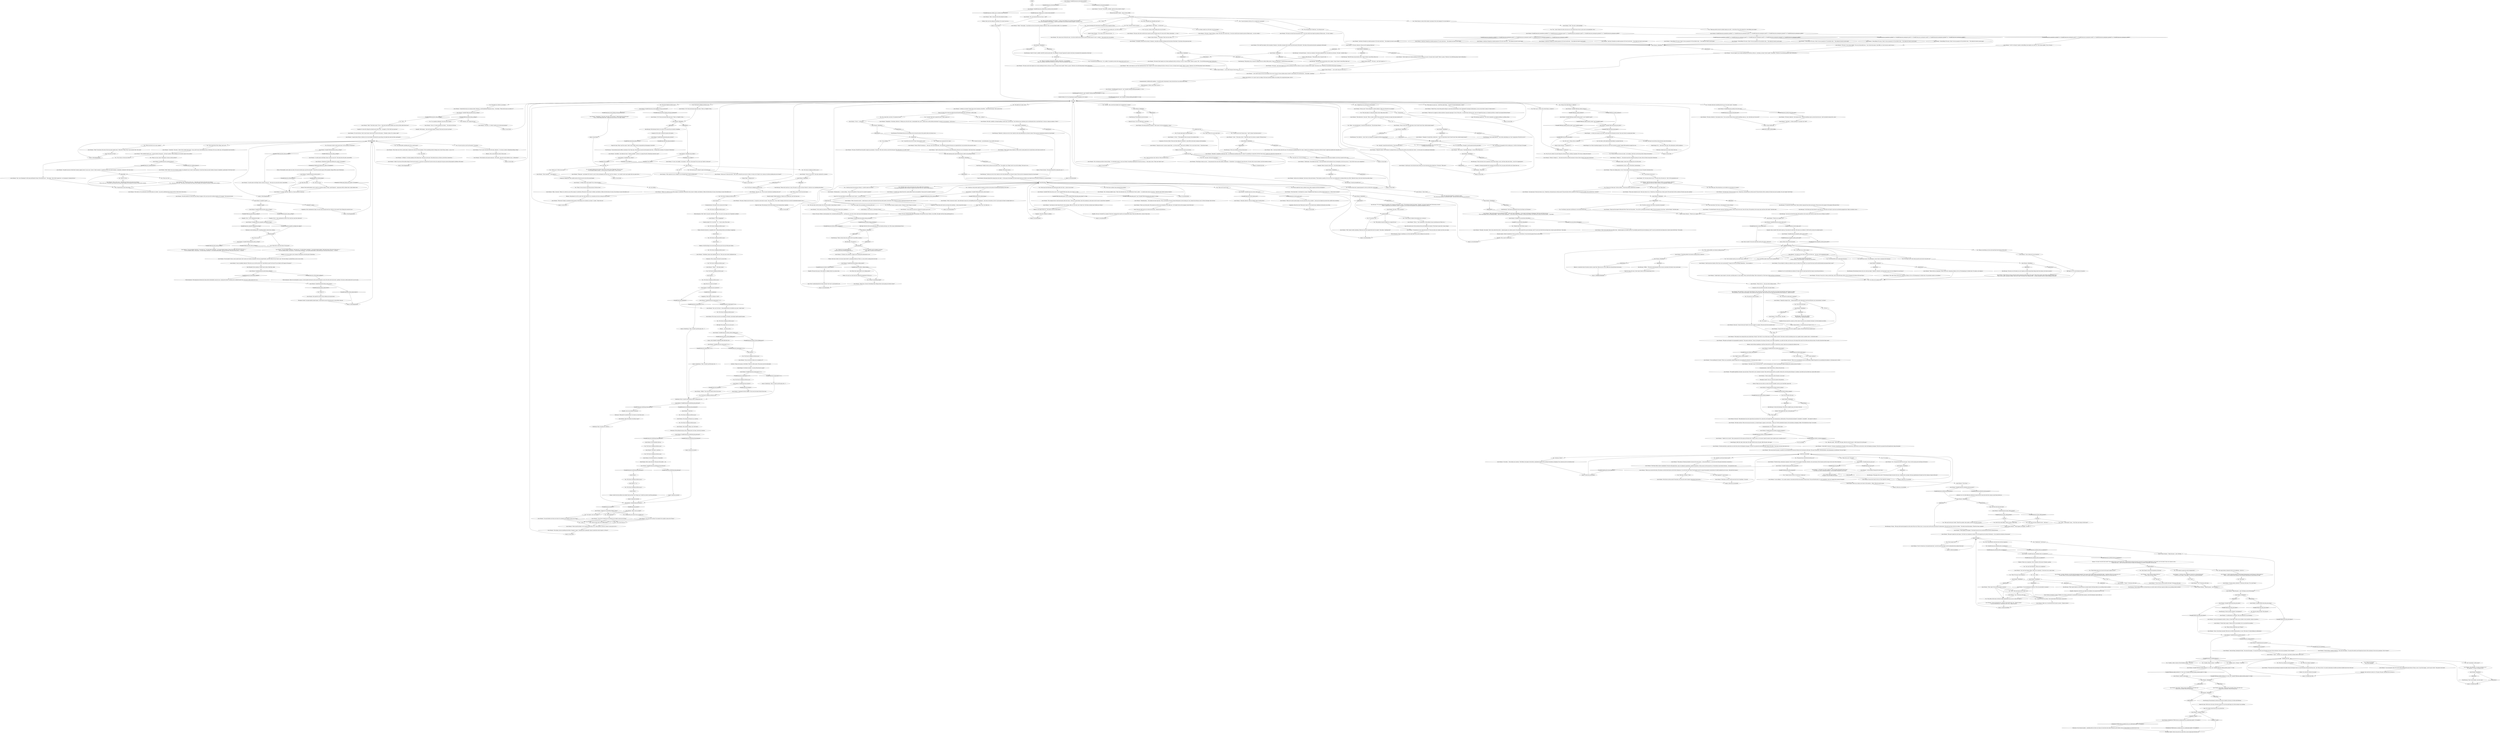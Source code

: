# PIER / JOYCE ON EVRART
# EVRART HUB and all such relevant information. Also tells you Discovery of Insulinde story.
# ==================================================
digraph G {
	  0 [label="START"];
	  1 [label="input"];
	  2 [label="Kim Kitsuragi: \"The position of my *unusual* colleague does not reflect official policy. I hope you understand -- the RCM does not pick sides.\""];
	  3 [label="Joyce Messier: \"Of course -- and I don't expect you to share anything he told you with me. I am not a *corrupt würm* myself.\" She turns to you: \"However, if you felt like *discussing* something...\""];
	  4 [label="Joyce Messier: \"Of course, detective. Excuse me for implying otherwise.\""];
	  5 [label="Joyce Messier: \"...how could I stop you? Are we not human? Are we not *curious* to hear another person's take? It's only natural. We would only be...\" she smiles, \"gossiping.\""];
	  6 [label="Joyce Messier: \"Precisely,\" she smiles. \"Don't worry about that article -- regional papers are useless anyway. You probably spared the man his kneecaps. And *I* can be sure that the local shops have a bone to pick with Evrart.\" She smiles."];
	  7 [label="Jump to: [evrart hub]"];
	  8 [label="Rhetoric: So it was a factor in her coming to Martinaise in the first place? Interesting."];
	  9 [label="Joyce Messier: \"A she...\" She raises a brow. \"I hope she wasn't too serious a suspect. If she got away...\""];
	  10 [label="Joyce Messier: \"This thing is what you call a...\" she pronounces the word with sudden carelessness: \"*clusterfuck*. I am saddened to hear the news, of course. But we must continue. Lest the situation worsens.\""];
	  11 [label="Empathy: Look who's defensive suddenly."];
	  12 [label="Jump to: [evrart hub]"];
	  13 [label="Logic: The lieutenant might have -- but I don't remember you logging anything as anything, Harry."];
	  14 [label="Conceptualization: He seems to be in some sort of *loop*."];
	  15 [label="Joyce Messier: ..."];
	  16 [label="Half Light: Fear seeps into you as you say it..."];
	  17 [label="Joyce Messier: \"That's beautiful...\" She inspects it."];
	  18 [label="Joyce Messier: \"A Villiers 9mm, front loaded? Two or three barrelled...\""];
	  19 [label="Jump to: [evrart hub]"];
	  20 [label="Joyce Messier: IsKimHere()"];
	  21 [label="IsKimHere()", shape=diamond];
	  22 [label="!(IsKimHere())", shape=diamond];
	  23 [label="Joyce Messier: IsKimHere()"];
	  24 [label="IsKimHere()", shape=diamond];
	  25 [label="!(IsKimHere())", shape=diamond];
	  26 [label="You: \"Yes, a referral.\""];
	  27 [label="Joyce Messier: She nods, carefully, as though handling a match near a powder keg. \"Such referrals may sometimes get you information from a man like Evrart,\" she says, raising an eyebrow. \"Did it?\""];
	  28 [label="Joyce Messier: IsKimHere()"];
	  29 [label="IsKimHere()", shape=diamond];
	  30 [label="!(IsKimHere())", shape=diamond];
	  31 [label="You: \"It had to be done -- I got information. It was useful to the case.\""];
	  32 [label="Joyce Messier: \"Misinformation...\" She shakes her head vigorously. \"This is all because we haven't shared information on the lynching yet. See, already the adversary uses it to their advantage. Don't let him.\""];
	  33 [label="Joyce Messier: \"How benevolent,\" she thinks for a second. \"Hopefully they'll help you sort this whole business out... if they haven't already?\""];
	  34 [label="Joyce Messier: \"It looks like you may untie this knot yet!\" Her eyes smile and a tingle runs down your spine."];
	  35 [label="Jump to: [evrart hub]"];
	  36 [label="Joyce Messier: Variable[\"pier.joyce_evrart_wants_war\"]"];
	  37 [label="Variable[\"pier.joyce_evrart_wants_war\"]", shape=diamond];
	  38 [label="!(Variable[\"pier.joyce_evrart_wants_war\"])", shape=diamond];
	  39 [label="Shivers: The humidity crawls under your skin. Your eyes track her gaze: past the net picker... toward the concrete square of the nameless village off the coast of Martinaise."];
	  40 [label="Joyce Messier: \"What?\" She looks at the soles of her tiny green rubber boots: \"Thirty-five, I think. Why? I have mutant's feet. Very small.\""];
	  41 [label="You: \"You've been to Martinaise before?\""];
	  42 [label="Joyce Messier: \"Do not spend 22 days a year in pale transit, don't waste your twenties slumming it with your stupid friends, and don't deliver Evrart Claire's mail.\" Her bony finger is pointed like an arrow at your chest..."];
	  43 [label="Jump to: [evrart hub]"];
	  44 [label="Kim Kitsuragi: \"I've seen the Union's forces. They're better organized than these mercenaries. They also have the support of the people of Revachol West.\""];
	  45 [label="Kim Kitsuragi: \"I am sure you have the money. The question is how many years and how many lives are you willing to sacrifice?\""];
	  46 [label="Joyce Messier: \"They will last as long as the drug trade in Jamrock provides them with support. With all due respect, that will be a long and bloody time.\"\n\"But it is not a bluff. I assumed so before. That you're *part* of his ploy even, telling me this... to keep assuming would be wishful thinking at this point.\""];
	  47 [label="Joyce Messier: \"Do you think it's within my authority to give it to them? Do you think I can control the board and the shell-shocked mercenaries they've sent?\""];
	  48 [label="Joyce Messier: IsKimHere()"];
	  49 [label="IsKimHere()", shape=diamond];
	  50 [label="!(IsKimHere())", shape=diamond];
	  51 [label="Joyce Messier: \"Slowly raining down until it formed a vast ocean.\""];
	  52 [label="You: \"It's raining.\""];
	  53 [label="Joyce Messier: \"There was no one but the skua. The Liliacea. And the blood beech and the River Esperance. It was the New New World. The Mondials used it to amass the greatest concentration of wealth mankind has ever seen -- Revachol the Suzerain.\""];
	  54 [label="Joyce Messier: IsKimHere()"];
	  55 [label="IsKimHere()", shape=diamond];
	  56 [label="!(IsKimHere())", shape=diamond];
	  57 [label="Joyce Messier: Variable[\"pier.joyce_redcheck_rhet_we_employers\"]"];
	  58 [label="Variable[\"pier.joyce_redcheck_rhet_we_employers\"]", shape=diamond];
	  59 [label="!(Variable[\"pier.joyce_redcheck_rhet_we_employers\"])", shape=diamond];
	  60 [label="You: \"Understood.\" (Let her go.)"];
	  61 [label="Rhetoric: There are no employers. She's a member of the board. Probably a partner."];
	  62 [label="You: \"Even after all this time I still don't really understand who you are or what your angle is.\""];
	  63 [label="You: \"Good.\""];
	  64 [label="You: \"Goodbye, Rejoyce Leyton.\" (Conclude.)"];
	  65 [label="Endurance: Your stomach gurgles... something tells you that your chance to track down the reality rhizome has left. Better return to Measurehead, see what he has to say."];
	  66 [label="Jump to: [Interfacing: \"Yeah, we need to pull the plug, the...\"]"];
	  67 [label="You: \"I have no idea what you're talking about.\""];
	  68 [label="Joyce Messier: \"Now please, ask me something else before it happens *again*. Something that *preferably* doesn't include the words *mister* or *Evrart*.\""];
	  69 [label="Jump to: [evrart hub]"];
	  70 [label="Joyce Messier: \"Oh,\" she raises her brow as to say -- *and*?"];
	  71 [label="Joyce Messier: Variable[\"pier.joyce_volition_easy_to_talk_of_evrart_showed\"]"];
	  72 [label="Variable[\"pier.joyce_volition_easy_to_talk_of_evrart_showed\"]", shape=diamond];
	  73 [label="!(Variable[\"pier.joyce_volition_easy_to_talk_of_evrart_showed\"])", shape=diamond];
	  74 [label="You: \"I have the feeling the international community does not approve of him.\""];
	  75 [label="Joyce Messier: \"And here I thought my modest payment of 40 reál would stick...\" She shakes her head in mock regret."];
	  76 [label="gun found"];
	  77 [label="Joyce Messier: IsKimHere()"];
	  78 [label="IsKimHere()", shape=diamond];
	  79 [label="!(IsKimHere())", shape=diamond];
	  80 [label="Jump to: [Joyce Messier: \"\"A takeover?\"\"]"];
	  81 [label="Inland Empire: Yes... come back to this later. This information could be explosive."];
	  82 [label="Rhetoric: Not be too rare an occurrence."];
	  83 [label="Untitled hub (04)"];
	  84 [label="Jump to: [evrart hub]"];
	  85 [label="Kim Kitsuragi: A barely perceptible nod."];
	  86 [label="Inland Empire: After life, death. After death, life again. After the isola, the pale. After the pale, isola again."];
	  87 [label="Volition: You could use a little of it yourself."];
	  88 [label="Kim Kitsuragi: The lieutenant watches her boat grow smaller on the bay, its white sails fluttering."];
	  89 [label="Joyce Messier: \"Four years later the queen’s councillor was proclaimed Her Innocence Dolores Dei, the elected world spirit. The age of humanism, internationalism, and parliamentary rule followed. We were *high*...\""];
	  90 [label="Jump to: [Joyce MAIN hub]"];
	  91 [label="Joyce Messier: ..."];
	  92 [label="Joyce Messier: \"Villiers & La Salle was one of the original 14 indotribes of Revachol, did you know? Artillery and ballistics. Before the Revolution of course, they belong to some Gottwalders now.\""];
	  93 [label="Joyce Messier: \"Mhm,\" she nods. \"Villiers & La Salle was one of the original 14 indotribes of Revachol, did you know? Artillery and ballistics. Before the Revolution of course, they belong to some Gottwalders now.\""];
	  94 [label="You: \"An act born of sympathy for the working man. I set fire to the fumes of struggle.\""];
	  95 [label="Kim Kitsuragi: The lieutenant does not say anything, but you hear the nylon of his jacket rustle as he looks at you."];
	  96 [label="Joyce Messier: \"No, don't tell me. I don't want to know what he has in store for this place... Probably a statue. It's a statue, right?\""];
	  97 [label="thevillageplanhub"];
	  98 [label="You: Close your eyes."];
	  99 [label="Joyce Messier: \"Not as vile as me...\" She looks over the bay, her green eyes shining.\n\"Not as vile as me.\" She looks at the eternite and cinder block soaking, the overgrown carcasse of some motor carriage..."];
	  100 [label="Joyce Messier: \"Everything affects the decision making process, detective.\""];
	  101 [label="You: (Look at your wrist.) \"It's apocalypse o' clock. Time to commence the Gloaming.\""];
	  102 [label="Joyce Messier: Variable[\"pier.joyce_give_up\"]"];
	  103 [label="Variable[\"pier.joyce_give_up\"]", shape=diamond];
	  104 [label="!(Variable[\"pier.joyce_give_up\"])", shape=diamond];
	  105 [label="Logic: All that's left is the denouement."];
	  106 [label="Joyce Messier: \"Such a thing isn't in my character.\""];
	  107 [label="You: \"Tell me.\""];
	  108 [label="Joyce Messier: \"We do for this,\" she nods."];
	  109 [label="Joyce Messier: \"It was anything but *normal*. There was no precedent, people thought she was punishing the admirals, or had gone mad, or both...\""];
	  110 [label="Joyce Messier: \"A total shift,\" she nods. \"In human comprehension of reality. On the second day, a great skua was shot down, above the flagship Lysergique. The bird was preserved and brought back. Along with pollen.\""];
	  111 [label="You: \"The great skua was the first bird they saw?\""];
	  112 [label="You: \"And this was the last break we got?\""];
	  113 [label="You: \"Well done, Suzerain!\" (Nod.)"];
	  114 [label="Jump to: [intheveryendhub]"];
	  115 [label="Joyce Messier: IsKimHere()"];
	  116 [label="IsKimHere()", shape=diamond];
	  117 [label="!(IsKimHere())", shape=diamond];
	  118 [label="You: \"Goodbye, Joyce L. Messier.\" (Conclude.)"];
	  119 [label="Encyclopedia: What if he forgets everything *again*?"];
	  120 [label="Joyce Messier: Variable[\"pier.joyce_loopcounter\"] == 4"];
	  121 [label="Variable[\"pier.joyce_loopcounter\"] == 4", shape=diamond];
	  122 [label="!(Variable[\"pier.joyce_loopcounter\"] == 4)", shape=diamond];
	  123 [label="You: \"Nope -- you misunderstand. I turned the knob like this.\" (Turn the heat *down*)"];
	  124 [label="Joyce Messier: \"I should be.\" She nods -- there's that crooked smile again. \"In my youth I had a brief dalliance here in Martinaise. He was an older man, with impossibly broad shoulders...\""];
	  125 [label="fix_there"];
	  126 [label="Joyce Messier: IsKimHere()"];
	  127 [label="IsKimHere()", shape=diamond];
	  128 [label="!(IsKimHere())", shape=diamond];
	  129 [label="Joyce Messier: \"What?!\" She laughs. \"I am afraid you have mis-read the situation, detective. This is not some feudal conflict, it is a negotiation.\""];
	  130 [label="Joyce Messier: \"Well, I can't stop you, can I? Just understand that I don't *expect* you to share anything he told you with me. I'm not a *corrupt würm* myself.\" There's a pause. \"However, if you felt like passing *some* information...\""];
	  131 [label="Joyce Messier: \"Huh!\" She nods, understandingly."];
	  132 [label="Joyce Messier: \"Side-shifting? Of course, *that's* why my payment of 100 reál didn't stick...\" She shakes her head in mock regret."];
	  133 [label="Joyce Messier: IsKimHere()"];
	  134 [label="IsKimHere()", shape=diamond];
	  135 [label="!(IsKimHere())", shape=diamond];
	  136 [label="Joyce Messier: Variable[\"TASK.ask_about_ruby_in_village\"]"];
	  137 [label="Variable[\"TASK.ask_about_ruby_in_village\"]", shape=diamond];
	  138 [label="!(Variable[\"TASK.ask_about_ruby_in_village\"])", shape=diamond];
	  139 [label="You: Right. She hasn't even told me what she knows about the lynching."];
	  140 [label="You: (No. Say it.) \"Ma'am, this is a takeover.\""];
	  141 [label="Composure: Not even a flinch. That must take willpower. Yet below it, some little crack starts running in the foundation."];
	  142 [label="You: \"This ocean?\""];
	  143 [label="evrart hub"];
	  144 [label="You: \"Mr. Evrart is helping me find my gun.\""];
	  145 [label="Joyce Messier: \"Good God...\""];
	  146 [label="You: \"Three. It was not easy to get this gun back, I'll tell you that.\""];
	  147 [label="Joyce Messier: \"Well, maybe he's not as *helpful* as you thought then? Is there anything else?\""];
	  148 [label="You: \"No, I mean like a real door. To someone's house.\""];
	  149 [label="Joyce Messier: \"My-my! What I'm hearing is...\" She says, slow and teacher-like: \"You inspected a premises because you suspected that it was involved in the narcotics trade...\""];
	  150 [label="Joyce Messier: IsKimHere()"];
	  151 [label="IsKimHere()", shape=diamond];
	  152 [label="!(IsKimHere())", shape=diamond];
	  153 [label="Volition: She tries to hide it, but some *great doubt* is spreading within her. There is a crown slowly cracking above her head."];
	  154 [label="onamissionhub"];
	  155 [label="Joyce Messier: \"Go ahead, help him. Make it so. I have no power to stop him.\""];
	  156 [label="You: \"It will be a massacre, the Union is massively out-gunned.\""];
	  157 [label="Kim Kitsuragi: \"We do for this, officer.\"\n\"We do for this, lieutenant-yefreitor.\""];
	  158 [label="Empathy: His arm rises for a second, as if he's about to put it on your shoulder. He doesn't, but the intention was there..."];
	  159 [label="You: \"I seem to have it in for it. Or it for me. I broke one.\""];
	  160 [label="Joyce Messier: \"We will see.\""];
	  161 [label="Joyce Messier: \"Yes. Mr. Claire has a two-month head start. I can't let it grow any bigger. And I've exhausted all my options from here.\""];
	  162 [label="You: \"Why not?\""];
	  163 [label="Joyce Messier: \"I know -- because I, too, am insane. I just hide my illness better. And I'm rich.\""];
	  164 [label="Rhetoric: Of all the things to be stuck looping this has got to be one of the most witless."];
	  165 [label="Joyce Messier: \"*And* in the process you turned up some information relevant to your investigation. Only from Evrart, surprisingly!\""];
	  166 [label="Joyce Messier: \"Sir...\""];
	  167 [label="You: \"He is not the champion I have chosen -- I wish to swear fealty to you and the Cause of Capital.\"\n\"He is not the champion I have chosen -- I wish to swear fealty to you and the Cause of Capital. I too am an Ultra.\""];
	  168 [label="Joyce Messier: IsKimHere()"];
	  169 [label="IsKimHere()", shape=diamond];
	  170 [label="!(IsKimHere())", shape=diamond];
	  171 [label="Joyce Messier: \"Of course. And I don't expect you to share anything he told you with me. I'm not a *corrupt würm* myself.\" There's a pause. \"However, if you felt like passing *some* information...\""];
	  172 [label="Jump to: [Joyce Messier: \"\"Corruption! That's how he's done i...\"]"];
	  173 [label="Joyce Messier: Variable[\"pier.joyce_moneybave_smallest\"]  or  Variable[\"pier.joyce_moneygave_great\"]  or  Variable[\"pier.joyce_moneygave_small\"]  or  Variable[\"pier.joyce_moneygave_greatest\"]  or   Variable[\"pier.joyce_moneygave_middle\"]"];
	  174 [label="Variable[\"pier.joyce_moneybave_smallest\"]  or  Variable[\"pier.joyce_moneygave_great\"]  or  Variable[\"pier.joyce_moneygave_small\"]  or  Variable[\"pier.joyce_moneygave_greatest\"]  or   Variable[\"pier.joyce_moneygave_middle\"]", shape=diamond];
	  175 [label="!(Variable[\"pier.joyce_moneybave_smallest\"]  or  Variable[\"pier.joyce_moneygave_great\"]  or  Variable[\"pier.joyce_moneygave_small\"]  or  Variable[\"pier.joyce_moneygave_greatest\"]  or   Variable[\"pier.joyce_moneygave_middle\"])", shape=diamond];
	  176 [label="Joyce Messier: \"Side-shifting? Of course, *that's* why my payment of 40 reál didn't stick...\" She shakes her head in mock regret."];
	  177 [label="Kim Kitsuragi: \"In all good humour -- that was a donation. It has been registered and it will yield you no favours.\" He nods. \"Another thing --\""];
	  178 [label="Joyce Messier: Variable[\"pier.joyce_evrart_helping_with_gun_mentioned\"]"];
	  179 [label="Variable[\"pier.joyce_evrart_helping_with_gun_mentioned\"]", shape=diamond];
	  180 [label="!(Variable[\"pier.joyce_evrart_helping_with_gun_mentioned\"])", shape=diamond];
	  181 [label="You: \"Actually, I turned the knob like this.\" (Turn the heat *down*.)"];
	  182 [label="Reaction Speed: A flash of satisfaction. She can use this, in the future. To turn the tide against Evrart on the streets."];
	  183 [label="Joyce Messier: \"Well, of course he would -- that still doesn't mean he's not benefiting from the arrangement -- the lorries, the harbour, all of it. It just means he doesn't outright admit to it.\""];
	  184 [label="Joyce Messier: She looks positively surprised. \"That's great. For the investigation, I mean.\""];
	  185 [label="You: \"It went really badly. She killed herself.\""];
	  186 [label="Esprit de Corps: The lieutenant will be more lenient toward sharing those, hopefully."];
	  187 [label="You: \"Mr. Evrart is helping me find my gun.\""];
	  188 [label="You: \"He asked me to open a door.\""];
	  189 [label="Joyce Messier: \"Ah yes. As you said.\" She looks confused for a moment."];
	  190 [label="Joyce Messier: ..."];
	  191 [label="Joyce Messier: \"The strike brew,\" she nods. \"That's a classic. And by *turn up the heat* I presume you mean *put more alcohol in it*?\""];
	  192 [label="Joyce Messier: \"Or he wants you and me to *believe* he wants to go to war.\""];
	  193 [label="Jump to: [evrartdoorhubz]"];
	  194 [label="Joyce Messier: \"Full of ghosts and ancient memories.\" She smiles. \"Has this errand yielded you any... information?\""];
	  195 [label="Joyce Messier: \"It is -- but not as vile as me...\" She looks over the bay, her green eyes shining.\n\"It is -- but not as vile as me.\" She looks at the eternite and cinder block soaking, the overgrown carcasse of some motor carriage..."];
	  196 [label="You: \"The war *is* their goal. I told you before -- Evrart has always wanted this to escalate.\""];
	  197 [label="You: \"I can ask him to let you in.\""];
	  198 [label="You: \"This won't be the last *strike*. There'll be another, then another, until the rule of law unravels.\""];
	  199 [label="Joyce Messier: \"I will try to do so, detective. If not for you, then for Revachol.\"\n\"I will try to do so, Harry.\" She smiles. \"If not for you, then for Revachol.\""];
	  200 [label="Joyce Messier: \"I don't want to do that, detective.\"\n\"I don't want to do that, Harry.\""];
	  201 [label="Joyce Messier: Variable[\"pier.joyce_harrier\"]"];
	  202 [label="Variable[\"pier.joyce_harrier\"]", shape=diamond];
	  203 [label="!(Variable[\"pier.joyce_harrier\"])", shape=diamond];
	  204 [label="Joyce Messier: She enjoys a small sip."];
	  205 [label="Joyce Messier: ..."];
	  206 [label="Volition: Don't fall for it, it's a ploy to get you talking. The honey-mouthed syllables, the smiling, the conspiratorial jokes, all of it!"];
	  207 [label="You: \"Mr. Evrart helped me find my gun.\""];
	  208 [label="Joyce Messier: \"Stupendous.\" She takes a little bow. \"Pulling one on the old würm. Commendably done. And... did this trick  yield anything interesting? I assume it was necessary -- for the case...\""];
	  209 [label="You: \"The strike being funded by a protection racket.\"\n\"The strike being funded by a protection racket -- that has driven local shops out of business.\""];
	  210 [label="Drama: Of course. Politics is showmanship. He is constantly performing for us... and lying too. I am sorry I don't catch more of his falsehoods, there are just so *many*..."];
	  211 [label="Esprit de Corps: I do *not* think that's a good idea."];
	  212 [label="You: \"I don't even know why I told you. This isn't about Evrart...\""];
	  213 [label="Joyce Messier: \"Unfortunate.\" She shakes her head. \"I won't pry further into the details of your investigation, but let me just say -- I have *full* trust in your competence.\""];
	  214 [label="Joyce Messier: CheckEquipped(\"neck_tie\")  and  Variable[\"whirling.necktie_personified\"] == true"];
	  215 [label="CheckEquipped(\"neck_tie\")  and  Variable[\"whirling.necktie_personified\"] == true", shape=diamond];
	  216 [label="!(CheckEquipped(\"neck_tie\")  and  Variable[\"whirling.necktie_personified\"] == true)", shape=diamond];
	  217 [label="Logic: That's wrong! You don't get into loops!"];
	  218 [label="Joyce Messier: \"Which isn't to suggest our talks constitute *corporate espionage*. Even *if* they did -- it would be fine. But they don't, since you logged the money as a donation and this is *clearly* just gossip between friends.\""];
	  219 [label="Joyce Messier: \"Of course. Thank you for the advice -- I'm glad you were here to assist.\" She turns to you: \"Your *other* dealings with Evrart are still of considerable interest to me...\""];
	  220 [label="Joyce Messier: She considers taking a sip. She doesn't."];
	  221 [label="Joyce Messier: \"Of course. The RCM has the right to inspect any premises.\" She nods: \"How else would you catch the bad guys? The information was useful I hope?\""];
	  222 [label="Logic: Her bartering mind cannot fathom that you didn't ask anything in return."];
	  223 [label="You: \"Ma'am? Is everything alright?\""];
	  224 [label="Joyce Messier: Variable[\"pier.joyce_electrochem_imbibed\"]"];
	  225 [label="Variable[\"pier.joyce_electrochem_imbibed\"]", shape=diamond];
	  226 [label="!(Variable[\"pier.joyce_electrochem_imbibed\"])", shape=diamond];
	  227 [label="You: \"You're quite fond of this village, aren't you?\""];
	  228 [label="Electrochemistry: The temperature between her skin and her hydrophobic raincoat rises, warming the Numb 12 perfume she's imbibed herself with. You have no other option but to say..."];
	  229 [label="You: \"Disco *is* vile.\""];
	  230 [label="Joyce Messier: \"I'm afraid we won't disco our way out of this one...\" she says, with considerable regret."];
	  231 [label="Joyce Messier: \"It may be the only *break* we've ever caught as a species. The last one for four hundred years.\""];
	  232 [label="Perception (Smell): The air is cold and scented with petrichor."];
	  233 [label="Joyce Messier: \"Revolution, poverty, and the mercurial rise of capitalism,\" she nods."];
	  234 [label="You: \"You *are* the Wild Pines. There are no employers.\""];
	  235 [label="Jump to: [Joyce Messier: \"\"Keep the peace -- and I will keep...\"]"];
	  236 [label="Joyce Messier: She smiles. \"Watch out for yourselves. They will strike soon.\"\n\"Watch out for yourselves. They will strike soon.\""];
	  237 [label="You: \"Isn't *everybody* a little insane?\""];
	  238 [label="Joyce Messier: IsKimHere()"];
	  239 [label="IsKimHere()", shape=diamond];
	  240 [label="!(IsKimHere())", shape=diamond];
	  241 [label="Joyce Messier: Variable[\"TASK.what_does_joyce_done\"]"];
	  242 [label="Variable[\"TASK.what_does_joyce_done\"]", shape=diamond];
	  243 [label="!(Variable[\"TASK.what_does_joyce_done\"])", shape=diamond];
	  244 [label="Joyce Messier: Variable[\"TASK.what_does_joyce_done\"]"];
	  245 [label="Variable[\"TASK.what_does_joyce_done\"]", shape=diamond];
	  246 [label="!(Variable[\"TASK.what_does_joyce_done\"])", shape=diamond];
	  247 [label="Joyce Messier: Variable[\"pier.joyce_blackc_shivers_finding_gun\"]"];
	  248 [label="Variable[\"pier.joyce_blackc_shivers_finding_gun\"]", shape=diamond];
	  249 [label="!(Variable[\"pier.joyce_blackc_shivers_finding_gun\"])", shape=diamond];
	  250 [label="You: \"You would prefer something else? Not a youth centre?\""];
	  251 [label="Joyce Messier: \"You misunderstand, detective. We're all answerable to someone.\""];
	  252 [label="Jump to: [pier.joyce_harrier]"];
	  253 [label="Joyce Messier: IsKimHere()"];
	  254 [label="IsKimHere()", shape=diamond];
	  255 [label="!(IsKimHere())", shape=diamond];
	  256 [label="Kim Kitsuragi: \"The RCM does not pick sides in this, madam. I hope it doesn't come off any other way.\""];
	  257 [label="Jump to: [Joyce Messier: \"\"...how could I stop you? Are we no...\"]"];
	  258 [label="Joyce Messier: IsKimHere()"];
	  259 [label="IsKimHere()", shape=diamond];
	  260 [label="!(IsKimHere())", shape=diamond];
	  261 [label="You: \"No need to flash my gun around. Let's just say I have it now. Thank god.\" (Pat your gun.)\n\"I'm not going to flash it around -- so let's just say I'm glad I found it.\" (Pat your gun.)"];
	  262 [label="You: \"I told him about the mercenary tribunal -- he didn't seem too worried.\""];
	  263 [label="Joyce Messier: Variable[\"TASK.get_reality_lowdown_done\"]  and  Variable[\"tc.pale\"]"];
	  264 [label="Variable[\"TASK.get_reality_lowdown_done\"]  and  Variable[\"tc.pale\"]", shape=diamond];
	  265 [label="!(Variable[\"TASK.get_reality_lowdown_done\"]  and  Variable[\"tc.pale\"])", shape=diamond];
	  266 [label="Untitled hub (02)"];
	  267 [label="Joyce Messier: IsKimHere()"];
	  268 [label="IsKimHere()", shape=diamond];
	  269 [label="!(IsKimHere())", shape=diamond];
	  270 [label="Empathy: There's turmoil in there now -- but still she keeps it in check."];
	  271 [label="Joyce Messier: \"The company did not 'send mercenaries after the Union'. I told you, in great detail, about the mistakes my side made. And of course I accept them completely.\""];
	  272 [label="Logic: Have I underestimated the Union's ferocity? She *has* to ask herself by now.."];
	  273 [label="You: \"I helped him turn up the heat on the borscht.\""];
	  274 [label="Joyce Messier: \"So very, very helpful,\" she repeats. \"And how is that going? Do you have any *leads* on that gun?\""];
	  275 [label="You: \"Mr. Evrart is helping me find my gun.\""];
	  276 [label="You: \"Mr. Evrart is helping me find my gun.\""];
	  277 [label="You: \"Mr. Evrart is helping me find my gun.\""];
	  278 [label="Joyce Messier: \"Yes, yes, Mr. Evrart... this gossiping idea was terrible on my part, I take it back.\""];
	  279 [label="You: \"Mr. Evrart is helping me find my gun.\""];
	  280 [label="You: \"Mr. Evrart is helping me find my gun.\""];
	  281 [label="Joyce Messier: \"What else?\""];
	  282 [label="Joyce Messier: Variable[\"pier.joyce_blackc_volition_doubt\"]"];
	  283 [label="Variable[\"pier.joyce_blackc_volition_doubt\"]", shape=diamond];
	  284 [label="!(Variable[\"pier.joyce_blackc_volition_doubt\"])", shape=diamond];
	  285 [label="You: What's this *great doubt* you're talking about?"];
	  286 [label="You: \"Here.\""];
	  287 [label="Joyce Messier: \"Ah yes, I've been meaning to go there...\" She looks over the bay."];
	  288 [label="Electrochemistry: Below her hydrophobic raincoat, in the humidity between her skin and the neoprene. And on the silk scarf on her neck, a perfume. You have no other option but to say its name..."];
	  289 [label="Joyce Messier: Variable[\"pier.electrochem_numb_twelve\"]"];
	  290 [label="Variable[\"pier.electrochem_numb_twelve\"]", shape=diamond];
	  291 [label="!(Variable[\"pier.electrochem_numb_twelve\"])", shape=diamond];
	  292 [label="Joyce Messier: \"A takeover?\""];
	  293 [label="Kim Kitsuragi: \"It will take more than Krenel to wipe them out. Wild Pines will need to send more and better-equipped men. Make no mistake, ma'am...\""];
	  294 [label="Joyce Messier: Variable[\"pier.joyce_evrart_wants_war\"]"];
	  295 [label="Variable[\"pier.joyce_evrart_wants_war\"]", shape=diamond];
	  296 [label="!(Variable[\"pier.joyce_evrart_wants_war\"])", shape=diamond];
	  297 [label="You: \"So, what are you going to do?\""];
	  298 [label="Joyce Messier: \"What will I do...\" she says slowly looking around."];
	  299 [label="Composure: Her arms fall to her sides, her spine relaxes."];
	  300 [label="You: \"Eight? Is that a normal number?\""];
	  301 [label="discovery_of_insulinde"];
	  302 [label="Jump to: [intheveryendhub]"];
	  303 [label="apoliticalfailure"];
	  304 [label="Joyce Messier: \"In short, detective, we will revoke the pigment standard. Your money will no longer need to be black like chitin -- and there will be *so* much more of it.\"\n\"In short, Harry, we will revoke the pigment standard. Your money will no longer need to be black like chitin and there will be *so* much more of it.\""];
	  305 [label="You: \"Goodbye, nether creature of the forbidden swamp.\" (Conclude.)"];
	  306 [label="Joyce Messier: \"Sadly, it's just one of the million things I'll never get around to. I just have to accept that I'll never be the rich candy-girl who goes around solving people's problems with money.\""];
	  307 [label="Joyce Messier: CheckItem(\"gun_villiers\")"];
	  308 [label="CheckItem(\"gun_villiers\")", shape=diamond];
	  309 [label="!(CheckItem(\"gun_villiers\"))", shape=diamond];
	  310 [label="Joyce Messier: \"Lieutenant Du Bois? HARRY!\" She waves her hand in front of your eyes."];
	  311 [label="Joyce Messier: \"Never mind the details, we've wasted enough time as it is. What matters is that you *seem* to have got out of it...\""];
	  312 [label="Joyce Messier: \"We told ourselves we were the worst thing to happen to the coast since the Coalition landed in '08. Imagine!\" She tosses her head."];
	  313 [label="Jump to: [pier.joyce_harrier]"];
	  314 [label="You: \"He's a beautiful man. Beautiful and *just*.\""];
	  315 [label="Kim Kitsuragi: \"And if it *were* a conflict, the RCM would not pick sides. My colleague's *unusual* approach to police work does not represent the organization at this time.\""];
	  316 [label="Untitled hub"];
	  317 [label="Joyce Messier: \"Stupendous!\" She nods, more than a bit surprised. \"I didn't think he'd pull through.\"\n\"I have a *bad* feeling about this -- please just say you have it. No loops, darling.\""];
	  318 [label="Joyce Messier: Variable[\"tc.no_one_fucks_with_frittte\"]"];
	  319 [label="Variable[\"tc.no_one_fucks_with_frittte\"]", shape=diamond];
	  320 [label="!(Variable[\"tc.no_one_fucks_with_frittte\"])", shape=diamond];
	  321 [label="You: \"Nobody fucks with Frittte, ma'am.\""];
	  322 [label="Joyce Messier: \"Don't worry about that one article, dear -- regional papers are useless anyway. You probably spared the man his kneecaps. And *I* can be sure that the local shops have a bone to pick with Evrart.\" She smiles."];
	  323 [label="Untitled hub"];
	  324 [label="Untitled hub (03)"];
	  325 [label="You: \"That's really all I can say about that.\""];
	  326 [label="Joyce Messier: \"Hurry up on that probe. The moment you tell me you're finished at the traffic jam, I will *gladly* tell you the company's side of the story.\""];
	  327 [label="Joyce Messier: Variable[\"TASK.get_reality_lowdown\"] == true  and  Variable[\"TASK.get_reality_lowdown_done\"] == false"];
	  328 [label="Variable[\"TASK.get_reality_lowdown\"] == true  and  Variable[\"TASK.get_reality_lowdown_done\"] == false", shape=diamond];
	  329 [label="!(Variable[\"TASK.get_reality_lowdown\"] == true  and  Variable[\"TASK.get_reality_lowdown_done\"] == false)", shape=diamond];
	  330 [label="Joyce Messier: \"The eighth expedition returned, sane and intact. They told of a new continent of matter. They told the queen and her councillor, Dolores Dei, that the pale had begun to condense, day after day, hour after hour, minute after minute.\""];
	  331 [label="Jump to: [discovery_of_insulinde]"];
	  332 [label="Joyce Messier: Variable[\"pier.joyce_evrart_hub_reached\"]"];
	  333 [label="Variable[\"pier.joyce_evrart_hub_reached\"]", shape=diamond];
	  334 [label="!(Variable[\"pier.joyce_evrart_hub_reached\"])", shape=diamond];
	  335 [label="Kim Kitsuragi: The lieutenant looks at you and you can swear his jaw muscle is trembling."];
	  336 [label="You: \"Mr. Evrart says it's *almost* ready to be found soon.\""];
	  337 [label="You: \"Mr. Evrart is helping me find my gun.\""];
	  338 [label="Volition: Executive function is completely shot. I keep pushing buttons and nothing is happening."];
	  339 [label="Suggestion: What makes you think we *will*?"];
	  340 [label="You: \"No.\""];
	  341 [label="You: \"I helped scare someone for Mr. Claire.\""];
	  342 [label="You: \"Sounds like you miss those times.\""];
	  343 [label="Empathy: Oh no -- she's sentimental all right. Why would she come here otherwise?"];
	  344 [label="rootednostalgia"];
	  345 [label="You: \"If you say so.\""];
	  346 [label="Pain Threshold: She's pointing it *quite* hard in there. Feels like a knife."];
	  347 [label="Jump to: [thevillageplanhub]"];
	  348 [label="Joyce Messier: \"What do you suggest I do?\""];
	  349 [label="Jump to: [Joyce Messier: \"\"What do you suggest I do?\"\"]"];
	  350 [label="Joyce Messier: \"Like the previous leaders of the Union were assassinated? I suspect by Evrart and Edgar themselves...\" She considers it."];
	  351 [label="Kim Kitsuragi: The lieutenant looks at his own watch and sighs. \"Maybe so, detective, but that doesn't mean we're not obliged to try and stop it.\""];
	  352 [label="Joyce Messier: \"He's right. There will be slow, simmering, hideous civil war. The beginnings of a failed state. No apocalyptic rapture, just ugliness.\""];
	  353 [label="Half Light: It is. It is well within her character."];
	  354 [label="Joyce Messier: \"I will surrender Terminal B to the Union.\""];
	  355 [label="You: \"'After life, death -- after death, life again. After the world, the pale -- after the pale, the world again.'\""];
	  356 [label="Joyce Messier: \"The nations of Mundi proceeded to discover five more isolae -- or they discovered us -- all in the rush of the great interisolary reconnection...\""];
	  357 [label="Joyce Messier: \"Here I am. I am the face and I'm here to answer -- Rejoyce Leyton.\""];
	  358 [label="Joyce Messier: \"I have not deceived you. I told you who exactly who I was -- Rejoyce Leyton.\"\n\"I have not deceived you. I showed you who I was -- Rejoyce Leyton.\""];
	  359 [label="You: \"Wow.\""];
	  360 [label="Joyce Messier: \"The same strict psychological regimen the eighth admiral developed when he crossed the pale and discovered this isola -- the *Volta do Mar*. It's used by interisolary travellers and other troubled souls even to this day.\""];
	  361 [label="Joyce Messier: \"No, detective -- no one's as insane as you.\"\n\"No, detective -- no one's as insane as you.\""];
	  362 [label="Joyce Messier: \"As your investigation reaches a climax, so does theirs. They are your shadow. Arm yourselves. Armour yourselves...\""];
	  363 [label="Joyce Messier: \"'*Après la vie, la mort*,' they summarized it for the queen and Dolores Dei; '*Après la mort, la vie encore! Après le monde, le gris. Après le gris, le monde encore!*'\""];
	  364 [label="Empathy: Are you not afraid it'll kill him?"];
	  365 [label="Joyce Messier: \"Weird? Oh no. One of the positive things to come from the Revolution is the *unhindered* exchange of information, you see, even when it comes to *trade secrets*...\""];
	  366 [label="Joyce Messier: Variable[\"pier.joyce_harrier\"]"];
	  367 [label="Variable[\"pier.joyce_harrier\"]", shape=diamond];
	  368 [label="!(Variable[\"pier.joyce_harrier\"])", shape=diamond];
	  369 [label="You: \"That sounds like me.\""];
	  370 [label="You: \"Mr. Evrart is helping me find my gun.\""];
	  371 [label="Joyce Messier: \"You have?\" She smiles, carefully. \"And how did you like Mr. Claire?\""];
	  372 [label="Joyce Messier: \"*Beyond* curious. I will *choose* to interpret that as you turning the alcohol in the strike brew *down* -- for the sake of our professional relationship.\""];
	  373 [label="Joyce Messier: \"About what?\""];
	  374 [label="Jump to: [evrartdoorhubz]"];
	  375 [label="Joyce Messier: \"I hope she wasn't a serious suspect then -- as to the suicide -- that must be *difficult*. Yet, in your line of work...\" She tilts her head."];
	  376 [label="Electrochemistry: Tell her, she'll *like* you for it."];
	  377 [label="You: \"That money you gave me -- would that make things... *weird*? If I shared information, I mean?\""];
	  378 [label="Kim Kitsuragi: \"Unconventional police officers sometimes *lose* their guns. They then go around and tell people about this -- to gauge their reactions. It's all part of *detecting*.\""];
	  379 [label="Composure: Keeping her calm, perfect posture. Her eyes move across the muzzle keenly."];
	  380 [label="Rhetoric: She phrases it as if it's a pity. She *also* phrases it as a transition out of you waving your gun around."];
	  381 [label="Visual Calculus: He means beyond the coming days and weeks -- or the grasp of newspaper and radio reports that may trickle to your desk if ever you return to Precinct 41. In the far future."];
	  382 [label="Joyce Messier: \"I'll think it over, detective. Thank you for relaying this information to me.\""];
	  383 [label="Joyce Messier: \"Oh my... *very* interesting. So the militant wing is protecting one of their own...\""];
	  384 [label="Joyce Messier: \"Well, I hope it yields something. Otherwise you'll have opened that door for naught.\" She smiles. \"Anything else?\""];
	  385 [label="Jump to: [thevillageplanhub]"];
	  386 [label="Perception (Sight): Green livery changing into red, blot by blot."];
	  387 [label="Empathy: Does it matter? Her mind's made up. It has been for some time. The choice was whether to *tell* her this. And you've already made it."];
	  388 [label="Joyce Messier: IsKimHere()"];
	  389 [label="IsKimHere()", shape=diamond];
	  390 [label="!(IsKimHere())", shape=diamond];
	  391 [label="Joyce Messier: \"I will take your advice, detective. I will surrender Terminal B to the Union.\"\n\"I will take your advice, lieutenant-yefreitor. I will surrender Terminal B to the Union.\""];
	  392 [label="You: Say nothing."];
	  393 [label="You: \"What happened?\" (Look around.)"];
	  394 [label="Joyce Messier: \"The age of capital has only begun. I will talk to my employers in person. We will amputate and cauterize Martinaise -- if you handle the situation on the ground.\""];
	  395 [label="Joyce Messier: \"I do not want to shoot myself in the head.\" She tugs on the rope."];
	  396 [label="You: \"What do you have?\"\n\"You're over-radiated?\""];
	  397 [label="You: \"How do you keep it together?\""];
	  398 [label="Kim Kitsuragi: \"How far along is Krenel's *investigation*?\""];
	  399 [label="Joyce Messier: \"Protect their targets. Violence may be unavoidable, but we can limit the casualties.\""];
	  400 [label="Joyce Messier: \"A *fishery*. I've been speaking with Lilienne here. She gave me the idea. The infrastructure is all here, and with my connections...\""];
	  401 [label="Joyce Messier: Variable[\"pier.joyce_logicloop\"]"];
	  402 [label="Variable[\"pier.joyce_logicloop\"]", shape=diamond];
	  403 [label="!(Variable[\"pier.joyce_logicloop\"])", shape=diamond];
	  404 [label="Endurance: *Physically* he should be fine. Or at least no worse than usual..."];
	  405 [label="Joyce Messier: Variable[\"pier.joyce_loopcounter\"] == 4"];
	  406 [label="Variable[\"pier.joyce_loopcounter\"] == 4", shape=diamond];
	  407 [label="!(Variable[\"pier.joyce_loopcounter\"] == 4)", shape=diamond];
	  408 [label="Joyce Messier: \"Side-shifting? Of course, *that's* why my payment of 70 reál didn't stick...\" She shakes her head in mock regret."];
	  409 [label="Inland Empire: Here comes the dark. The plug will be pulled... now."];
	  410 [label="You: \"He's a bloated rainbow-socialist.\""];
	  411 [label="You: \"Yeah, he's not actually just, is he? He's useless.\""];
	  412 [label="Joyce Messier: \"And here I thought my modest payment of 130 reál would stick...\" She shakes her head in mock regret."];
	  413 [label="Joyce Messier: \"Side-shifting? Of course, *that's* why my payment of 130 reál didn't stick...\" She shakes her head in mock regret."];
	  414 [label="Jump to: [Kim Kitsuragi: \"\"The position of my *unusual* colle...\"]"];
	  415 [label="Joyce Messier: \"Thank god -- and indeed *Mr. Evrart* as well. In this investigation one may have *use* for a firearm -- you wouldn't want to get caught with your pants down...\""];
	  416 [label="Joyce Messier: \"And because I don't like the idea of them any more drunk than they already are.\" She nods. \"What else?\""];
	  417 [label="Kim Kitsuragi: \"Detective, I advise you to be *very* selective with what information you choose to share. This may have consequences beyond our line-of-sight.\""];
	  418 [label="You: \"The man whose door I opened planned to write an article into a local paper.\""];
	  419 [label="Joyce Messier: \"A *she...*\" The negotiator does not seem to be shocked at first."];
	  420 [label="Joyce Messier: \"And you too, lieutenant,\" she turns to him and stresses: \"The situation is perilous, but I am *sure* you're dedicated to avoiding further loss of life. Unlike the Union, who won't even let me talk to them.\""];
	  421 [label="Rhetoric: Let's keep it that way -- she means to add, but then doesn't."];
	  422 [label="Suggestion: She's sentimental all right. You don't know enough about her to find out why exactly. She will keep her secrets for now."];
	  424 [label="Joyce Messier: Variable[\"pier.cindy_kims_plan_of_action\"]"];
	  425 [label="Variable[\"pier.cindy_kims_plan_of_action\"]", shape=diamond];
	  426 [label="!(Variable[\"pier.cindy_kims_plan_of_action\"])", shape=diamond];
	  427 [label="Esprit de Corps: When I said *be wacky* I didn't mean *wildly, grossly irresponsible and damaging to the RCM*."];
	  428 [label="You: \"The cook makes it to keep the strikers drunk. Helps them strike.\""];
	  429 [label="You: \"It was nothing.\""];
	  430 [label="Kim Kitsuragi: \"Frankly, what was done was not pretty at all -- but neither was it illegal. And it was not for nothing.\" He turns to you..."];
	  431 [label="Drama: Of course. Brinkmanship takes showmanship. We should have seen it before, in his office. He might well have been performing for us."];
	  432 [label="Volition: You can't say. Only that she's hiding the magnitude of it from you."];
	  433 [label="You: \"That's all I've got to say.\""];
	  434 [label="Joyce Messier: She nods. \"That is only fair.\""];
	  435 [label="You: \"Numb 12.\""];
	  436 [label="Joyce Messier: \"*Taking* it...\" She looks toward the colourful mountain of crates, like toy blocks rising above Martinaise."];
	  437 [label="You: \"I have seen them. The Union is well prepared to take on Krenel.\""];
	  438 [label="You: \"Bring in everything you have and wipe them from the face of the earth.\""];
	  439 [label="You: \"Is that within your means?\"\n\"I thought it was not within your means.\""];
	  440 [label="You: \"No, ma'am.\""];
	  441 [label="Joyce Messier: IsKimHere()"];
	  442 [label="IsKimHere()", shape=diamond];
	  443 [label="!(IsKimHere())", shape=diamond];
	  444 [label="Shivers: There are rain circles on water all around, humidity crawls up your back like a piano trill."];
	  445 [label="Joyce Messier: \"But what was done exactly? Revolution, the rise and crash of capital, international intervention...\""];
	  446 [label="Joyce Messier: \"It is.\" She pulls the hood over her head. \"Soon it will be spring and everything will blossom.\""];
	  447 [label="Rhetoric: You know what this lady needs? Some political advice. Even though she's a high-powered corporate executive and you're an amnesiac degenerate, you're pretty sure she needs to hear your opinion on this.\nForget about that -- what was that about the Age of Capital only beginning? You need to talk politics with this lady."];
	  448 [label="Joyce Messier: \"I am.\" She tugs on the rope."];
	  449 [label="You: \"What further plans do you have for the age of capital, ma'am?\""];
	  450 [label="Joyce Messier: \"Keep the peace -- and I will keep my end of the bargain.\""];
	  451 [label="Kim Kitsuragi: \"Don't worry madam. I am very sane.\""];
	  452 [label="Joyce Messier: IsKimHere()"];
	  453 [label="IsKimHere()", shape=diamond];
	  454 [label="!(IsKimHere())", shape=diamond];
	  455 [label="Joyce Messier: \"Soon. I do not know precisely. They have cut off all communication, you see. They know I've been feeding you information.\""];
	  456 [label="Joyce Messier: Variable[\"pier.joyce_interfacing_loop_interrupt\"]"];
	  457 [label="Variable[\"pier.joyce_interfacing_loop_interrupt\"]", shape=diamond];
	  458 [label="!(Variable[\"pier.joyce_interfacing_loop_interrupt\"])", shape=diamond];
	  459 [label="You: \"Judging from your tone of voice, probably not.\""];
	  460 [label="Joyce Messier: \"I'm not sure, exactly, but you seemed to be caught in some sort of *loop*.\""];
	  461 [label="You: \"Okay, yes, perhaps I misread the situation. And the era -- it's not feudal.\"\n\"Okay, yes, perhaps I misread the situation as a bit more *Man From Hjelmdall* than it is.\""];
	  462 [label="Joyce Messier: \"Incredible,\" she shakes her head. \"Simply incredible -- and how is it going? Has this *detecting* produced a gun?\""];
	  463 [label="Jump to: [gun found]"];
	  464 [label="You: \"I told him a drug trader might be somehow involved in the murder. He denied participating in the trade.\""];
	  465 [label="You: \"We were alone. And he seems very sure of his ability to keep things in control.\""];
	  466 [label="Joyce Messier: \"Of course, detective,\" she simmers down. \"You can always drop by later, should something come up -- now, what else can I do you for?\""];
	  467 [label="Empathy: She was *worried* for a moment. That she's overplayed her hand by not sharing info sooner. Then she settles down, curious to hear more."];
	  468 [label="Joyce Messier: She nods. \"The phenomenon has never again been encountered. For a time the crew thought they were experiencing a hallucination. The mast-hand proclaimed 'L´Insulinde! L´Insulinde!' -- the signal to wake up.\""];
	  469 [label="Jump to: [evrart hub]"];
	  470 [label="Electrochemistry: Well, *that's* not good. Looks fine over here. You sure it's not some sort of *glandular* problem?"];
	  471 [label="You: \"Mr. Evrart is helping me find my gun.\""];
	  472 [label="You: \"Mr. Evrart is helping me find my gun.\""];
	  473 [label="You: Say nothing."];
	  474 [label="Joyce Messier: \"A referral, you mean? I take it this was for someone in the RCM...\" She waves her hand. \"Don't answer that.\""];
	  475 [label="Joyce Messier: \"I wouldn't have taken Evrart for a sabre-rattler. Was he surrounded by *Union men* he wanted to impress?\""];
	  476 [label="You: \"He wasn't trying to impress anyone. I think he *wants* things to escalate.\""];
	  477 [label="Joyce Messier: \"What you've said is quite enough. You have given me a lot to consider -- and may have helped me prevent this conflict from escalating.\""];
	  478 [label="Joyce Messier: \"A youth centre with Edgar Claire's statue on top of it...\" Her eyes run across the water, remorsefully."];
	  479 [label="Joyce Messier: \"Yes. I'm sad I will never have the time, detective -- I've always wanted a dilapidating fishing village.\""];
	  480 [label="Joyce Messier: \"Not overly so. It's not like this was the only place we visited -- me and my girlfriends from Ozonne with our shiny boats, like reavers...\""];
	  481 [label="Joyce Messier: \"An insane goal.\" Her eyes return to you. \"Krenel has a thousand men on their payroll. The next batch will be a platoon of twenty men and a gunship. You can't simply *trick* them.\""];
	  482 [label="Joyce Messier: IsKimHere()"];
	  483 [label="IsKimHere()", shape=diamond];
	  484 [label="!(IsKimHere())", shape=diamond];
	  485 [label="Joyce Messier: \"They have the support of Revachol West. They have the position... this will be a prolonged and bloody conflict. The only question is how long -- and how bloody.\" She falls silent."];
	  486 [label="You: \"You said you would. One day.\""];
	  487 [label="You: Put your hand in the rain."];
	  488 [label="Joyce Messier: IsKimHere()"];
	  489 [label="IsKimHere()", shape=diamond];
	  490 [label="!(IsKimHere())", shape=diamond];
	  491 [label="Joyce Messier: She nods. \"There was no precedent for such an undertaking. People thought she was punishing the admirals, or had gone mad, or both...\""];
	  492 [label="Joyce Messier: \"But these others weren't uninhabited. We had to kill people there, wipe out indigenous populations, gunboat economies. Or they came to do the same for us. Or had done to each other. But here...\" she spreads her arms."];
	  493 [label="intheveryendhub"];
	  494 [label="Joyce Messier: \"One last thing, Lieutenant Du Bois.\" She starts the engine. \"I've given the matter much thought and come to this conclusion: You're not an amnesiac. You're *insane*.\""];
	  495 [label="Joyce Messier: \"I'm over-exposed, baby. My travels take me through the pale dozens of times a year. I've got the longing -- and I've got it *bad*.\" She points to her heart."];
	  496 [label="Joyce Messier: She smiles. \"Watch out for yourself. They will strike soon.\"\n\"Watch out for yourself. They will strike soon.\""];
	  497 [label="Joyce Messier: Variable[\"pier.joyce_amnesia_known\"]"];
	  498 [label="Variable[\"pier.joyce_amnesia_known\"]", shape=diamond];
	  499 [label="!(Variable[\"pier.joyce_amnesia_known\"])", shape=diamond];
	  500 [label="Joyce Messier: \"Detective? Is everything alright in there?\""];
	  501 [label="Jump to: [Interfacing: \"Yeah, we need to pull the plug, the...\"]"];
	  502 [label="Joyce Messier: \"Oh, come on now! He has his uses -- how else would he have stayed in power all these years? Or wait -- actually...\" She answers her own question:"];
	  503 [label="Jump to: [Joyce Messier: \"\"Of course -- and I don't expect yo...\"]"];
	  504 [label="Jump to: [Joyce Messier: \"\"Oh, come on now! He has his uses -...\"]"];
	  505 [label="Joyce Messier: \"Oh!\" Her eyes become large and round. \"That's so *helpful* of him...\""];
	  506 [label="Kim Kitsuragi: \"One that has apparently driven local shops out of business.\""];
	  507 [label="Suggestion: Sounds like she'll solicit your help with something -- when she gets the chance."];
	  508 [label="You: Yes, there is still reality-based knowledge I can glean from her."];
	  509 [label="Joyce Messier: IsKimHere()"];
	  510 [label="IsKimHere()", shape=diamond];
	  511 [label="!(IsKimHere())", shape=diamond];
	  512 [label="Joyce Messier: \"Of course, detective,\" she simmers down. \"Should something come up, later down the road -- don't be afraid to drop by for a chat.\""];
	  513 [label="Joyce Messier: \"Oh!\" Her eyes become large and round. \"That's so *helpful* of him...\""];
	  514 [label="gun not found"];
	  515 [label="Joyce Messier: IsKimHere()"];
	  516 [label="IsKimHere()", shape=diamond];
	  517 [label="!(IsKimHere())", shape=diamond];
	  518 [label="You: \"Mr. Evrart is helping me find my gun.\""];
	  519 [label="You: \"I did it out of sympathy for alcoholism. It's a cause dear to me.\"\n\"I worship Al Gul in many ways.\""];
	  520 [label="Empathy: A strange equanimity has overtaken the lieutenant. He's just going with the flow now. Easier that way."];
	  521 [label="You: \"You're right. He was probably just showing off to me.\""];
	  522 [label="You: \"Maybe he was manipulating me.\"\n\"I think he may have just been messing with us.\""];
	  523 [label="Joyce Messier: \"A youth centre with Edgar Claire's statue on top of it!\" She looks down the jetty, remorsefully."];
	  524 [label="Joyce Messier: \"Yes, I was *slumming* it with some girl-friends of mine. We had boats and...\" She smiles. \"Don't hold it against me -- my *paramour* certainly did not.\""];
	  525 [label="You: \"The workers should have the harbour.\"\n\"All that remains is the denouement. Let them have the harbour.\""];
	  526 [label="You: \"First, will this affect your decision making process?\""];
	  527 [label="Joyce Messier: \"I admit there's some *poetry* in the idea. And like poetry, it's also useless. There would still be Edgar. They've factored it in. The Union is them and they are Martinaise.\""];
	  528 [label="Authority: It is. It is well within her authority. It's been clear for some time that this woman is more than she lets on."];
	  529 [label="Joyce Messier: She puts her hand in the rain. She's silent for a second."];
	  530 [label="Kim Kitsuragi: \"Ma'am... This may well unravel property law this side of the river. If that occurs, we may never see the end of this kind of confrontation. The next time there will be two strikes...\" He looks toward the harbour. \"Then four, then a hundred.\""];
	  531 [label="You: \"You said I'm uneducated, remember?\""];
	  532 [label="You: \"I answer for my own actions. I don't hide behind some faceless organization.\""];
	  533 [label="Joyce Messier: \"Is it?\" She tugs on the rope."];
	  534 [label="Untitled hub (04)"];
	  535 [label="You: \"When will they make their move? Where?\""];
	  536 [label="Joyce Messier: Variable[\"tc.pale\"]"];
	  537 [label="Variable[\"tc.pale\"]", shape=diamond];
	  538 [label="!(Variable[\"tc.pale\"])", shape=diamond];
	  539 [label="Joyce Messier: Variable[\"pier.joyce_loopcounter\"] == 4"];
	  540 [label="Variable[\"pier.joyce_loopcounter\"] == 4", shape=diamond];
	  541 [label="!(Variable[\"pier.joyce_loopcounter\"] == 4)", shape=diamond];
	  542 [label="You: \"Mr. Evrart is helping me find my gun.\""];
	  543 [label="You: \"I've seen him and believe me -- it's a conflict. I've picked my side in the coming storm and it's you.\""];
	  544 [label="Joyce Messier: Variable[\"pier.joyce_moneybave_smallest\"]  or  Variable[\"pier.joyce_moneygave_great\"]  or  Variable[\"pier.joyce_moneygave_small\"]  or  Variable[\"pier.joyce_moneygave_greatest\"]  or  Variable[\"pier.joyce_moneygave_middle\"]"];
	  545 [label="Variable[\"pier.joyce_moneybave_smallest\"]  or  Variable[\"pier.joyce_moneygave_great\"]  or  Variable[\"pier.joyce_moneygave_small\"]  or  Variable[\"pier.joyce_moneygave_greatest\"]  or  Variable[\"pier.joyce_moneygave_middle\"]", shape=diamond];
	  546 [label="!(Variable[\"pier.joyce_moneybave_smallest\"]  or  Variable[\"pier.joyce_moneygave_great\"]  or  Variable[\"pier.joyce_moneygave_small\"]  or  Variable[\"pier.joyce_moneygave_greatest\"]  or  Variable[\"pier.joyce_moneygave_middle\"])", shape=diamond];
	  547 [label="You: \"I actually *lied* that I opened the door. I didn't really do it.\""];
	  548 [label="Jump to: [evrartdoorhubz]"];
	  549 [label="Joyce Messier: \"Or he wants you and me to *believe* he's calm and in control. He's a politician.\""];
	  550 [label="You: \"Actually... this is not Evrart-related, but I tracked down a suspect.\""];
	  551 [label="Jump to: [evrart hub]"];
	  552 [label="Logic: She must really want you to look into the drugs -- otherwise she'd tell you."];
	  553 [label="Empathy: She would die to return to it. The pale. The past. Anything one can return to."];
	  554 [label="Joyce Messier: IsKimHere()"];
	  555 [label="IsKimHere()", shape=diamond];
	  556 [label="!(IsKimHere())", shape=diamond];
	  557 [label="Joyce Messier: \"Until after *years* of trial and error -- and the development of a *strict* psychological regime imitating the creation process of poetry...\""];
	  558 [label="Joyce Messier: \"The nations who colonized this isola called theirs *Mundi*. The World. It was all they knew, all they thought would be. That there would be something more was a gamble. Akin to another world -- or life after death.\""];
	  559 [label="You: \"Mr. Evrart is helping me find my gun.\""];
	  560 [label="Joyce Messier: The woman scans her surroundings as though a neurologist might magically appear."];
	  561 [label="Joyce Messier: ..."];
	  562 [label="Joyce Messier: \"Do you want me to take you to a hospital, sir?\""];
	  563 [label="You: \"Unimportant.\""];
	  564 [label="Joyce Messier: \"Very curious.\" She blinks both eyes. \"A very curious thing to do.\""];
	  565 [label="Kim Kitsuragi: \"Truly, but that's how he operates. He just does things, ma'am. And then talks about them -- even if it's inappropriate.\""];
	  566 [label="Kim Kitsuragi: \"I advise you to be *very* selective with what information you choose to share. This may have consequences beyond our line-of-sight.\""];
	  567 [label="Joyce Messier: \"Yes,\" she leans slightly closer: \"That's the talk about town. The *Hardie boys* they're called...\" A crooked smile returns to her face. \"I find the name rather amusing, honestly.\""];
	  568 [label="Jump to: [evrartdoorhubz]"];
	  569 [label="Joyce Messier: \"Here?\" She looks around. \"Oh no... what does that bloated hellbat want with my little cinder block town?\""];
	  570 [label="Joyce Messier: \"I'm over-radiated, detective,\" she spurts out. \"I do silly things sometimes -- out of pale-related sickness. Like sail over here. The moral of the story is...\"\n\"I'm over-radiated, Harry,\" she sprouts. \"I do silly things sometimes -- out of pale-related illness. Like sail over here. The moral of the story is...\" she lists:"];
	  571 [label="thepastofher"];
	  572 [label="You: \"He's ready for a war. They all are.\""];
	  573 [label="You: \"War is their goal. They think they can win before you even know it's started.\""];
	  574 [label="Jump to: [Joyce Messier: \"\"What happens will happen.\" She tak...\"]"];
	  575 [label="Shivers: The droplets feel warm. Like spring rain."];
	  576 [label="Joyce Messier: \"On Caillou...\" She studies your reaction. \"The Pebble, the largest of the fertile, uninhabited islands of the northeast Insulindian archipelago. Four centuries and two revolutions later.\""];
	  577 [label="You: \"What? Of course I have superiors.\""];
	  578 [label="You: \"How do you keep your shit together?\""];
	  579 [label="Jump to: [Untitled hub (04)]"];
	  580 [label="Joyce Messier: \"And here I thought my modest payment of 70 reál would stick...\" She shakes her head in mock regret."];
	  581 [label="Joyce Messier: She looks beyond you, despondent."];
	  582 [label="You: \"Mr. Evrart is helping me find my gun.\""];
	  583 [label="You: \"Yes -- I have *chosen* his side in the class war. My loyalty does not have a price and is non-negotiable. Sorry.\""];
	  584 [label="Joyce Messier: \"Side-shifting? Of course, *that's* why my payment of 30 reál didn't stick...\" She shakes her head in mock regret."];
	  585 [label="Conceptualization: Intellectually speaking... it would be quite *interesting* to hear what she has to say about these things..."];
	  586 [label="Untitled hub"];
	  587 [label="Joyce Messier: \"Naturally. I completely understand. But... you mentioned something about Mr. Claire? Or something in conjunction with the Union even? I might have gotten the wrong idea, but...\""];
	  588 [label="Physical Instrument: Finally -- time to choose SIDES."];
	  589 [label="Esprit de Corps: With worry in his eyes. He does not know if it was the right thing to do. But he doesn't say anything."];
	  590 [label="Joyce Messier: \"Sweetheart, please stop repeating that now.\" Her eyes look worried, frightened even."];
	  591 [label="Joyce Messier: IsKimHere()"];
	  592 [label="IsKimHere()", shape=diamond];
	  593 [label="!(IsKimHere())", shape=diamond];
	  594 [label="You: \"The Union's militant wing organized the lynching.\""];
	  595 [label="Kim Kitsuragi: \"We cannot discuss the specifics of an ongoing investigation, ma'am.\" The lieutenant adjusts his glasses. \"Besides, you haven't exactly been forthcoming yourself...\"\n\"While we appreciate your assistance, ma'am, I'm afraid we can't discuss the specifics of an ongoing investigation with you.\""];
	  596 [label="You: \"I have reason to believe the lynching was a cover-up.\""];
	  597 [label="Joyce Messier: \"Sounds like he has you running errands, detective. A well-established dominance ritual...\" She thinks. \"Where did he have you deliver it?\""];
	  598 [label="You: \"To a nameless settlement, down the coast. Nearby.\""];
	  599 [label="Empathy: With longing... clear and simple longing. Strange. Why does she want to go there?"];
	  600 [label="Joyce Messier: Variable[\"TASK.ask_about_ruby_in_village\"]"];
	  601 [label="Variable[\"TASK.ask_about_ruby_in_village\"]", shape=diamond];
	  602 [label="!(Variable[\"TASK.ask_about_ruby_in_village\"])", shape=diamond];
	  603 [label="Joyce Messier: \"Until then -- is there anything *I* can help *you* with?\""];
	  604 [label="Logic: Does it matter? Or has her mind been made up for quite a while now?"];
	  605 [label="You: \"Cut off the snake's head. Evrart's pushing all this.\""];
	  606 [label="Joyce Messier: Variable[\"pier.joyce_authority_she_has_power\"]"];
	  607 [label="Variable[\"pier.joyce_authority_she_has_power\"]", shape=diamond];
	  608 [label="!(Variable[\"pier.joyce_authority_she_has_power\"])", shape=diamond];
	  609 [label="Jump to: [discovery_of_insulinde]"];
	  610 [label="You: \"Don't forget to purge the world of degenerates.\""];
	  611 [label="You: \"Very good.\""];
	  612 [label="Joyce Messier: IsTaskActive(\"TASK.return_to_mhead_once_you_understand_reality\")--[[ Variable[ ]]"];
	  613 [label="IsTaskActive(\"TASK.return_to_mhead_once_you_understand_reality\")--[[ Variable[ ]]", shape=diamond];
	  614 [label="!(IsTaskActive(\"TASK.return_to_mhead_once_you_understand_reality\")--[[ Variable[ ]])", shape=diamond];
	  615 [label="Joyce Messier: \"First, there won't *be* a youth centre, whatever he's told you or the residents. It'll be something horrific. Perhaps even *worse* than a statue -- so yes, I do.\""];
	  616 [label="Interfacing: Okay, I'm gonna do it. Hold on..."];
	  617 [label="Joyce Messier: \"I disagree. It sounds like a strike brew -- *and* you made them *more* drunk? Aren't they corked enough already?\""];
	  618 [label="You: \"Loop?\""];
	  619 [label="Joyce Messier: \"Yes. Evrart is a showman at heart.\""];
	  620 [label="Joyce Messier: She reconsiders that sip."];
	  621 [label="Joyce Messier: \"Corruption! That's how he's done it. Fantastic, würm-like corruption reaching into the bowels of the Earth.\" She looks at the ground and nods."];
	  622 [label="Joyce Messier: \"Of course, he must have his practical uses -- how else could he have kept his position all these years... Or wait, actually...\""];
	  623 [label="Joyce Messier: IsKimHere()"];
	  624 [label="IsKimHere()", shape=diamond];
	  625 [label="!(IsKimHere())", shape=diamond];
	  626 [label="Kim Kitsuragi: \"The RCM does not pick sides in this. I hope it doesn't come off any other way.\""];
	  627 [label="Joyce Messier: \"And here I thought my modest payment of 30 reál would stick...\" She shakes her head in mock regret."];
	  628 [label="Drama: Hmm... perhaps he is?"];
	  629 [label="Joyce Messier: \"Brinkmanship -- or sabre-rattling... Was he surrounded by *Union men* he wanted to impress?\""];
	  630 [label="Joyce Messier: Variable[\"TASK.probe_drivers_about_drugs\"]"];
	  631 [label="Variable[\"TASK.probe_drivers_about_drugs\"]", shape=diamond];
	  632 [label="!(Variable[\"TASK.probe_drivers_about_drugs\"])", shape=diamond];
	  633 [label="You: \"Nowhere. Let's change the topic.\""];
	  634 [label="You: *Now* say it: \"Ma'am, this whole thing is a takeover.\""];
	  635 [label="Joyce Messier: Variable[\"TASK.what_does_joyce_done\"]"];
	  636 [label="Variable[\"TASK.what_does_joyce_done\"]", shape=diamond];
	  637 [label="!(Variable[\"TASK.what_does_joyce_done\"])", shape=diamond];
	  638 [label="Jump to: [evrart hub]"];
	  639 [label="Joyce Messier: Variable[\"TASK.what_does_joyce\"]  and  Variable[\"TASK.what_does_joyce_done\"] == false"];
	  640 [label="Variable[\"TASK.what_does_joyce\"]  and  Variable[\"TASK.what_does_joyce_done\"] == false", shape=diamond];
	  641 [label="!(Variable[\"TASK.what_does_joyce\"]  and  Variable[\"TASK.what_does_joyce_done\"] == false)", shape=diamond];
	  642 [label="Jump to: [thevillageplanhub]"];
	  643 [label="Joyce Messier: Another woman gone."];
	  644 [label="You: \"Mr. Evrart is helping me find my gun.\""];
	  645 [label="Joyce Messier: \"Why, if I may ask? Why make them *more* drunk? Aren't they corked enough already?\""];
	  646 [label="Joyce Messier: \"Oh my -- a real door?\""];
	  647 [label="Half Light: Don't be. He was not performing. He was already picturing a war. This woman underestimates Evrart."];
	  648 [label="Logic: Her mind races to the conclusion that most benefits her interests. That doesn't mean she's wrong, though."];
	  649 [label="Perception (Smell): An imperceptible droplet lingers. Sweet like the scent of chewing gum on some letter, long ago..."];
	  650 [label="Joyce Messier: \"You think Krenel is the only contractor Wild Pines employs? They'll only be the start. More will come. The question is how many years and lives will it take?\" She falls silent."];
	  651 [label="Joyce Messier: IsKimHere()"];
	  652 [label="IsKimHere()", shape=diamond];
	  653 [label="!(IsKimHere())", shape=diamond];
	  654 [label="Joyce Messier: Variable[\"pier.joyce_logic_strike_spreads\"]"];
	  655 [label="Variable[\"pier.joyce_logic_strike_spreads\"]", shape=diamond];
	  656 [label="!(Variable[\"pier.joyce_logic_strike_spreads\"])", shape=diamond];
	  657 [label="Joyce Messier: Variable[\"pier.joyce_blackc_rhet_irenne\"]"];
	  658 [label="Variable[\"pier.joyce_blackc_rhet_irenne\"]", shape=diamond];
	  659 [label="!(Variable[\"pier.joyce_blackc_rhet_irenne\"])", shape=diamond];
	  660 [label="You: \"Sounds cruel.\""];
	  661 [label="Joyce Messier: \"In your defence -- it is a nasty creature, who plucks food from the throats of lesser birds. Yet much like Revachol, it is also magnificent. And rare. Imagine the suzerain of seagulls.\""];
	  662 [label="Logic: Events are already in motion. Whether your actions accelerated or momentarily retarded their progress, even the lieutenant cannot really say."];
	  663 [label="You: \"I'm *great*. Are *you* alright?\""];
	  664 [label="Joyce Messier: \"No, not at all, I'm afraid. You seemed to be caught in some sort of *loop*.\""];
	  665 [label="Endurance: We're pulling the plug on this. Nothing else to be done. Good luck, everyone."];
	  666 [label="evrarthub"];
	  667 [label="Jump to: [Visual Calculus: \"He means beyond the coming days and...\"]"];
	  668 [label="Joyce Messier: Variable[\"pier.joyce_exited_evrart_hub_once\"]"];
	  669 [label="Variable[\"pier.joyce_exited_evrart_hub_once\"]", shape=diamond];
	  670 [label="!(Variable[\"pier.joyce_exited_evrart_hub_once\"])", shape=diamond];
	  671 [label="Esprit de Corps: For once, I don't seem to know what the right thing to do is."];
	  672 [label="You: \"Good. They will start asking for more... And more...\""];
	  673 [label="Endurance: Almost gave you a heart attack, that one..."];
	  674 [label="Perception (Sight): Slowly, the sails turn a grey blue as more oxygen gets between you."];
	  675 [label="Joyce Messier: \"The pale was thought to be impregnable, perpetual.\" She points northwest. \"Irene La Navigateur, the Queen of Suresne, sent *eight* expeditions, one after the other, into the mass at the edge of the world. Five of the crews did not return. Two did, but had lost their minds.\""];
	  676 [label="Joyce Messier: \"Hmh,\" she nods with well-contained curiosity."];
	  677 [label="You: \"I'd rather talk about something else for now, if you don't mind.\" (Conclude.)"];
	  678 [label="You: \"Check it out!\" (Pull out your gun.)"];
	  679 [label="Joyce Messier: \"What is happening?\""];
	  680 [label="Authority: Things were going so well before. There's no other option. The process must be interrupted."];
	  681 [label="Joyce Messier: \"What else? It helps to sometimes hold inventory of the things you've achieved, you know.\" A smile. \"Clears the soul.\""];
	  682 [label="Drama: My liege, this woman has half-convinced herself already. All it would take is a little nudge..."];
	  683 [label="Joyce Messier: \"That's good to hear, detective. Police work is rarely pretty, but it sounds like you did what you had to do.\""];
	  684 [label="evrartdoorhubz"];
	  685 [label="Kim Kitsuragi: \"There's always that risk, ma'am. But if I may offer my opinion...\""];
	  686 [label="Jump to: [evrartdoorhubz]"];
	  687 [label="You: Keep them open."];
	  688 [label="Endurance: And something more. Something deeper rooted, like a sickness."];
	  689 [label="Rhetoric: She is more defensive about it than usual."];
	  690 [label="Joyce Messier: \"He's probably dead by now -- even his shack is long gone... not that it matters. These buildings are all carbon copies of one another.\""];
	  691 [label="You: \"He has told me so in his own words -- he's taking it. He'll also use the drug trade to finance the harbour.\""];
	  692 [label="Joyce Messier: \"Then we're talking about a *war*. Evrart needs to let me into the harbour at once. We need to talk about this.\""];
	  693 [label="You: \"It's not the RCM's job to make these decisions.\""];
	  694 [label="Jump to: [WHEREISTHISHUB]"];
	  695 [label="You: Look to the water falling, without saying a single thing."];
	  696 [label="Joyce Messier: The wind blows, waves crash in the distance. She crosses her arms and asks: \"Did I ever tell you how they discovered this isola? During our talks?\"\nThe wind blows, waves crash in the distance. She crosses her arms and asks: \"Did I ever tell you how they discovered this isola? During our... reality low-down?\""];
	  697 [label="You: \"Leaving us *here*.\""];
	  698 [label="You: \"I am.\" (Nod.)"];
	  699 [label="You: \"Use vague rhetoric obsessed with its own legitimacy -- like I do.\""];
	  700 [label="Joyce Messier: Variable[\"pier.joyce_interfacing_loop_interrupt\"]"];
	  701 [label="Variable[\"pier.joyce_interfacing_loop_interrupt\"]", shape=diamond];
	  702 [label="!(Variable[\"pier.joyce_interfacing_loop_interrupt\"])", shape=diamond];
	  703 [label="Joyce Messier: \"He *could* have kept it with corruption! Fantastic, würm-like corruption that reaches into the bowels of the Earth.\" She looks at the ground and nods in agreement with herself."];
	  704 [label="Joyce Messier: \"Of course I don't expect you to share anything he told you with me. I'm not a *würm* myself.\" There's a pause. \"But -- if you felt like passing *some* information...\""];
	  705 [label="Joyce Messier: \"And here I thought my modest payment of 100 reál would stick...\" She shakes her head in mock regret."];
	  706 [label="Joyce Messier: \"I will. I've *always* wanted a side-shifting class knight on my side, sir,\" she curtsies slightly. \"Now, of course...\""];
	  707 [label="Jump to: [evrart hub]"];
	  708 [label="Joyce Messier: \"That would explain why the Whirling-in-Rags -- where the Union congregates -- is the *only* bar left open in Martinaise. Well that and Frittte because...\"\n\"That would explain why the Whirling-In-Rags -- where the Union congregates -- is the only bar left in Martinaise. Well that and Frittte, but Frittte has an army of security guards...\" She thinks."];
	  709 [label="Joyce Messier: \"I'm over-radiated, detective,\" she spurts out. \"I do silly things sometimes -- out of pale-related sickness. Like take this job. The moral of the story is...\"\n\"I'm over-radiated, Harry,\" she sprouts. \"I do silly things sometimes -- out of pale-related illness. Like take this job. The moral of the story is...\" she lists:"];
	  710 [label="You: \"Like what?\""];
	  711 [label="Joyce Messier: Variable[\"TASK.get_reality_lowdown\"]"];
	  712 [label="Variable[\"TASK.get_reality_lowdown\"]", shape=diamond];
	  713 [label="!(Variable[\"TASK.get_reality_lowdown\"])", shape=diamond];
	  714 [label="Joyce Messier: IsKimHere()"];
	  715 [label="IsKimHere()", shape=diamond];
	  716 [label="!(IsKimHere())", shape=diamond];
	  717 [label="You: \"She didn't do it. She was framed.\""];
	  718 [label="Joyce Messier: \"Oh, we humans just like to discuss things -- it's absolutely normal. I won't pry further. If anything regarding the Union has come up...\" She raises a brow. \"They won't talk to *me*.\""];
	  719 [label="Horrific Necktie: Yes! Your disgusting tie agrees completely. Let's *gossip*."];
	  720 [label="Joyce Messier: \"But they could not. They were sane and conscious, as islands began to appear on the horizon... There are 78,000 uninhabited islands in the Insulindian archipelago, officer. The freckled face of god,\" she smiles."];
	  721 [label="Joyce Messier: IsKimHere()"];
	  722 [label="IsKimHere()", shape=diamond];
	  723 [label="!(IsKimHere())", shape=diamond];
	  724 [label="Kim Kitsuragi: \"Please don't get him in a loop. If he gets in a loop it will last *forever*. Ask him to say something else please.\""];
	  725 [label="Reaction Speed: No, it's not that -- it's... I have no idea. This is bad."];
	  726 [label="Joyce Messier: ..."];
	  727 [label="Jump to: [evrart hub]"];
	  728 [label="whydidyoudobroth"];
	  729 [label="You: \"He didn't seem at all worried about the whole conflict that's developing.\"\n\"He seemed disappointed when I told him I suspect his men did *not* do it. Like he wanted them to.\""];
	  730 [label="You: \"I've said all I can.\""];
	  731 [label="Joyce Messier: \"Naturally, detective. There are lighter topics to gossip about.\""];
	  732 [label="Joyce Messier: Variable[\"TASK.ask_about_ruby_in_village\"]"];
	  733 [label="Variable[\"TASK.ask_about_ruby_in_village\"]", shape=diamond];
	  734 [label="!(Variable[\"TASK.ask_about_ruby_in_village\"])", shape=diamond];
	  735 [label="You: \"What size boots do you wear, madam?\""];
	  736 [label="Joyce Messier: She smells the cold air, then withdraws her hand slowly."];
	  737 [label="Joyce Messier: Variable[\"pier.joyce_ampathy_nostalgic_for_vilage\"]"];
	  738 [label="Variable[\"pier.joyce_ampathy_nostalgic_for_vilage\"]", shape=diamond];
	  739 [label="!(Variable[\"pier.joyce_ampathy_nostalgic_for_vilage\"])", shape=diamond];
	  740 [label="You: \"Why did you come here then? To this jetty?\""];
	  741 [label="You: \"Disco isn't vile.\""];
	  742 [label="Joyce Messier: \"If they're *taking* it...\" She look toward the colourful mountain of crates, like toy blocks rising above Martinaise."];
	  743 [label="Joyce Messier: \"And if he does not change course it will be a war negotiation, detective.\"\n\"And if he does not avert his course it will be a war negotiation, detectives.\""];
	  744 [label="Rhetoric: A constrictor knot of contrary motives: greed, fear. There may be a way to affect her through these microscopics..."];
	  745 [label="Joyce Messier: IsKimHere()"];
	  746 [label="IsKimHere()", shape=diamond];
	  747 [label="!(IsKimHere())", shape=diamond];
	  748 [label="Joyce Messier: \"Typically arrogant of me.... Absent-minded as well. Interisolary travel has left holes in my consciousness, I'm afraid.\""];
	  749 [label="Kim Kitsuragi: So does the lieutenant. His mouth is slightly open as he looks to the sky."];
	  750 [label="Joyce Messier: Variable[\"pier.joyce_blackc_concept_navigateur\"]"];
	  751 [label="Variable[\"pier.joyce_blackc_concept_navigateur\"]", shape=diamond];
	  752 [label="!(Variable[\"pier.joyce_blackc_concept_navigateur\"])", shape=diamond];
	  753 [label="Empathy: Despite his words he's not really sure whether to be annoyed with you or not."];
	  754 [label="Composure: He's able to contain the anger and surprise."];
	  755 [label="Joyce Messier: \"Harry! Are you alright?\""];
	  756 [label="Joyce Messier: \"On the contrary, detective.\" She tugs on the rope. \"It's a real *drag*.\""];
	  757 [label="Jump to: [Interfacing: \"Yeah, we need to pull the plug, the...\"]"];
	  758 [label="You: \"Mr. Evrart is helping me find my gun.\""];
	  759 [label="Joyce Messier: ..."];
	  760 [label="You: \"It's not important if I liked him. I was doing my job.\""];
	  761 [label="Joyce Messier: \"Of course. How else would he have stayed in power all these years if it were not for *ethnic nationalism*... or wait...\""];
	  762 [label="Joyce Messier: \"Of course,\" she curtsies slightly. \"You are an honourable man -- *way* above the money I could offer, so I won't even try. And of course...\""];
	  763 [label="Joyce Messier: Variable[\"whirling.garte_skua_inspected\"]"];
	  764 [label="Variable[\"whirling.garte_skua_inspected\"]", shape=diamond];
	  765 [label="!(Variable[\"whirling.garte_skua_inspected\"])", shape=diamond];
	  766 [label="Jump to: [evrart hub]"];
	  767 [label="Kim Kitsuragi: The lieutenant narrows his eyes."];
	  768 [label="You: \"It didn't go too well. She got away -- *and* it doesn't look like she did it.\""];
	  769 [label="Jump to: [evrartdoorhubz]"];
	  770 [label="Joyce Messier: Variable[\"pier.joyce_empathy_amde_up_her_mind\"]"];
	  771 [label="Variable[\"pier.joyce_empathy_amde_up_her_mind\"]", shape=diamond];
	  772 [label="!(Variable[\"pier.joyce_empathy_amde_up_her_mind\"])", shape=diamond];
	  773 [label="Joyce Messier: She nods. \"It may be the only *break* we've ever caught as a species. The last one for four hundred years.\""];
	  774 [label="Joyce Messier: IsTaskActive(\"TASK.meet_lilienne_for_a_date\")--[[ Variable[ ]]"];
	  775 [label="IsTaskActive(\"TASK.meet_lilienne_for_a_date\")--[[ Variable[ ]]", shape=diamond];
	  776 [label="!(IsTaskActive(\"TASK.meet_lilienne_for_a_date\")--[[ Variable[ ]])", shape=diamond];
	  777 [label="Volition: She's not even asking you anything. It's so easy to just say..."];
	  778 [label="You: \"Ma'am, this whole thing is a takeover.\""];
	  779 [label="Logic: How do we get out of here?"];
	  780 [label="You: \"Mr. Evrart is helping me find my gun.\""];
	  781 [label="Joyce Messier: \"Officer?\" She waves her hand in front of your eyes."];
	  782 [label="Joyce Messier: \"Did he now?\" Her eyes narrow. \"Well, then it should be any day now. Unless, of course, he's *lying* to you. Anyway, was there anything else you've heard?\""];
	  783 [label="Joyce Messier: \"Did you now?\" She's intrigued, if a little confused. \"What sort of borscht is he making?\""];
	  784 [label="You: \"Yes.\""];
	  785 [label="Kim Kitsuragi: \"Yes, detective -- what *were* you hoping to accomplish with this strange thing?\""];
	  786 [label="Jump to: [evrart hub]"];
	  787 [label="You: \"I scared this Gary for Mr. Claire. He got pretty scared.\""];
	  788 [label="returningtoyou"];
	  789 [label="You: \"No, I'm pretty sure I'm reading it correctly.\"\n\"Kim's right. I'm pretty sure he meant it.\""];
	  790 [label="Shivers: The concrete plates cross to meet in an abstract shape, in them: small footprints -- impressions left by rubber boots. Small rubber boots."];
	  791 [label="Joyce Messier: Variable[\"pier.joyce_shivers_boots\"]"];
	  792 [label="Variable[\"pier.joyce_shivers_boots\"]", shape=diamond];
	  793 [label="!(Variable[\"pier.joyce_shivers_boots\"])", shape=diamond];
	  794 [label="Joyce Messier: Variable[\"pier.joyce_amnesia_known\"]"];
	  795 [label="Variable[\"pier.joyce_amnesia_known\"]", shape=diamond];
	  796 [label="!(Variable[\"pier.joyce_amnesia_known\"])", shape=diamond];
	  797 [label="You: \"It will take a long time to kill them all. A lot of lives will be lost.\""];
	  798 [label="WHEREISTHISHUB"];
	  799 [label="Kim Kitsuragi: \"One day you will realize you can't simply go around saying these things about the citizens we're here to protect.\""];
	  800 [label="Joyce Messier: \"The first living, autonomous organism. Proof of reality. It's the symbol of Insulinde, detective, the coat-of-arms of the Suzerain and the wings on the crest of the Commune.\""];
	  801 [label="Kim Kitsuragi: \"The gangs will run wild.\" The lieutenant keeps his hand in the rain. \"Jacking motor carriages, ferrying amphetamines through Coal City. Spring is tough in Revachol.\""];
	  802 [label="Joyce Messier: \"You *are* the Citizens Militia. There are no superiors.\" She turns to you, rope in hand."];
	  803 [label="Kim Kitsuragi: \"That's right, detective. And next time you should confer with them before you go setting events in motion.\""];
	  804 [label="You: \"Wait -- that must mean you're *really* rich.\""];
	  805 [label="You: \"How far along are they? The tribunal?\""];
	  806 [label="Joyce Messier: \"One last thing, nameless detective.\" She starts the engine. \"I've given the matter much thought and come to this conclusion: You're not an amnesiac. You're *insane*.\""];
	  807 [label="Joyce Messier: Variable[\"pier.joyce_harrier\"]"];
	  808 [label="Variable[\"pier.joyce_harrier\"]", shape=diamond];
	  809 [label="!(Variable[\"pier.joyce_harrier\"])", shape=diamond];
	  810 [label="Joyce Messier: IsKimHere()"];
	  811 [label="IsKimHere()", shape=diamond];
	  812 [label="!(IsKimHere())", shape=diamond];
	  813 [label="fix_here"];
	  814 [label="Drama: Could it be all my fellows have failed? Alack and alas, sire! Forgive me! I shall do my best to end this pantomime..."];
	  815 [label="You: \"Evrart Claire is a hero of the worker's movement. He is the champion I've sworn fealty to.\""];
	  816 [label="Jump to: [Joyce Messier: \"\"...how could I stop you? Are we no...\"]"];
	  817 [label="Joyce Messier: \"Just? Hmm... in what way?\""];
	  818 [label="You: \"There may still be room for another bigwig in my life -- in the future. Be on the lookout for a side-shifting class knight.\""];
	  819 [label="Jump to: [evrartdoorhubz]"];
	  820 [label="Joyce Messier: \"But -- I won't pry further about the case. You mentioned something about Mr. Claire, I believe? Or something in conjunction with the Union? I might have gotten the wrong idea, but...\""];
	  821 [label="Reaction Speed: Totally slanderous. Maybe you've gotten into *one* tiny loop once."];
	  822 [label="Empathy: This gave her pause. She's pensive, suddenly. Hard to say about what..."];
	  823 [label="Logic: The prints are *hers*."];
	  824 [label="Joyce Messier: Variable[\"tc.pale\"]"];
	  825 [label="Variable[\"tc.pale\"]", shape=diamond];
	  826 [label="!(Variable[\"tc.pale\"])", shape=diamond];
	  827 [label="Logic: You wonder what Evrart has to say about this..."];
	  828 [label="Joyce Messier: \"On the second day, a great skua was shot down above the flagship Lysergique. The bird was preserved and brought back. Along with pollen.\" She looks to the sky, then back at you."];
	  829 [label="Jump to: [evrart hub]"];
	  830 [label="You: \"Mr. Evrart is helping me find my gun.\""];
	  831 [label="You: \"Mr. Evrart is helping me find my gun.\""];
	  832 [label="You: \"Mr. Evrart is helping me find my gun.\""];
	  833 [label="You: \"Evrart asked the Union's militant wing to fully cooperate with the investigation.\""];
	  834 [label="You: \"Evrart says the Wild Pines sent mercenaries after the Union -- and now one's dead.\""];
	  835 [label="Electrochemistry: There's something in you that really likes the way she's looking at you just now."];
	  836 [label="Joyce Messier: \"A giant statue of him or, better yet, his twin brother. Practically the same thing, but makes him seem less like a psychopath.\""];
	  837 [label="Joyce Messier: \"Hah! I think I was in my twenties actually. I'm ashamed to say I wasn't a teen anymore. It must have been my early twenties, because I remember a particularly *vile* disco track.\""];
	  838 [label="Empathy: Oh no -- she's sentimental all right."];
	  839 [label="Jump to: [thevillageplanhub]"];
	  840 [label="You: \"Yes. It's not a strike. You aren't being let in because there's nothing to negotiate. The Union is taking the terminal.\""];
	  841 [label="Joyce Messier: \"An insane goal.\" Her eyes return to you. \"Krenel has a thousand men on their payroll. The next batch will be a platoon of twenty men and a gunship, the one after that, a hundred.\""];
	  842 [label="Kim Kitsuragi: \"Officer...\" The look on the lieutenant's face conveys uncertainty. He doesn't even sound angry."];
	  843 [label="You: \"It's a bluff. Call it. Have them open fire and see how long they last.\""];
	  844 [label="You: \"Do we have the time?\""];
	  845 [label="You: \"Why?\""];
	  846 [label="Jump to: [discovery_of_insulinde]"];
	  847 [label="Joyce Messier: IsKimHere()"];
	  848 [label="IsKimHere()", shape=diamond];
	  849 [label="!(IsKimHere())", shape=diamond];
	  850 [label="Joyce Messier: \"I'm much better now that you're back. You seemed to be caught in some sort of *loop*.\""];
	  851 [label="You: \"So you're sad you can't buy the place?\" (Conclude.)"];
	  852 [label="Jump to: [pier.joyce_harrier]"];
	  853 [label="You: \"I didn't.\""];
	  854 [label="You: \"I can do business with him. For a socialist he's reasonable.\""];
	  855 [label="Joyce Messier: \"I don't expect you to share anything he told you with me. I'm not a *corrupt würm* myself.\" There's a pause. \"However, if you felt like passing *some* information...\""];
	  856 [label="You: \"In a funky socialist way. He looks out for the people.\""];
	  857 [label="Joyce Messier: \"I do not *expect* you to share anything Evrart told you with me -- not being a corrupt *würm* myself.\" She pauses. \"However, if you felt like passing *some* information...\""];
	  858 [label="Logic: That is very, very likely yes."];
	  859 [label="Logic: No. It was more like he wanted things to get *worse* -- in secret of course."];
	  860 [label="Conceptualization: Called Volta do Mar, or Return from the Sea."];
	  861 [label="You: \"He asked me to deliver an envelope.\""];
	  862 [label="Shivers: ...your skin crawls..."];
	  863 [label="Shivers: MR. EVRART IS HELPING HIM FIND HIS GUN."];
	  864 [label="Joyce Messier: She clasps her thermal cup, uncertain."];
	  865 [label="You: \"It's uninteresting, I thought it would make the broth taste better.\""];
	  866 [label="You: \"This militant wing has singled out a suspect for me.\""];
	  867 [label="Jump to: [evrartdoorhubz]"];
	  868 [label="Kim Kitsuragi: \"He means it.\""];
	  869 [label="Joyce Messier: Variable[\"pier.joyce_blackc_drama_escalation\"]"];
	  870 [label="Variable[\"pier.joyce_blackc_drama_escalation\"]", shape=diamond];
	  871 [label="!(Variable[\"pier.joyce_blackc_drama_escalation\"])", shape=diamond];
	  872 [label="Joyce Messier: \"What? Yes, of course. Everything's fine. Perhaps there's more gossip you'd like to share?\""];
	  873 [label="Suggestion: Hear that, hero? Feels good, doesn't it? You should relay confidential information more often."];
	  874 [label="You: \"He wants to build a youth centre here. For the children of Martinaise.\""];
	  875 [label="Joyce Messier: \"Are you satisfied, detective? What else can you tell me about your *mail delivery quest* for Evrart? Do you think it will *improve* the place?\""];
	  876 [label="You: \"You've already made up your mind, ma'am. What is it?\""];
	  877 [label="Joyce Messier: \"Of course. Your job is to clean up after them. And it looks like there will be a *lot* of cleaning to be done in the near future.\""];
	  878 [label="Joyce Messier: \"What happens will happen.\" She takes the end in her rain-slick hand and starts untying the knot."];
	  879 [label="Logic: And what about the next time?"];
	  880 [label="You: \"Sounds *political*.\""];
	  881 [label="Jump to: [discovery_of_insulinde]"];
	  882 [label="You: \"You're going *now*?\""];
	  883 [label="You: \"Don't forget to shoot the bourgeoisie in the head.\""];
	  884 [label="Joyce Messier: \"I *know*.\" She tugs on the rope."];
	  885 [label="Joyce Messier: \"I will try keep the interests of the Moralist International in mind during our talks, detective.\"\n\"Harry, I will try keep the best interests of the Moralist International in mind during our talks.\""];
	  886 [label="Jump to: [Untitled hub (04)]"];
	  887 [label="Joyce Messier: Variable[\"pier.joyce_blackc_shivers_raining\"]"];
	  888 [label="Variable[\"pier.joyce_blackc_shivers_raining\"]", shape=diamond];
	  889 [label="!(Variable[\"pier.joyce_blackc_shivers_raining\"])", shape=diamond];
	  890 [label="Joyce Messier: CheckItem(\"gun_villiers\")"];
	  891 [label="CheckItem(\"gun_villiers\")", shape=diamond];
	  892 [label="!(CheckItem(\"gun_villiers\"))", shape=diamond];
	  893 [label="Composure: This is going to be hard to recover from."];
	  894 [label="You: \"What happened?\""];
	  895 [label="Kim Kitsuragi: \"You're wrong, detective. And next time you should confer with those superiors before you go setting events in motion.\""];
	  896 [label="Joyce Messier: Variable[\"pier.joyce_interfacing_loop_interrupt\"]"];
	  897 [label="Variable[\"pier.joyce_interfacing_loop_interrupt\"]", shape=diamond];
	  898 [label="!(Variable[\"pier.joyce_interfacing_loop_interrupt\"])", shape=diamond];
	  899 [label="You: \"In a nice, crunchy, white working class way of course.\""];
	  900 [label="Joyce Messier: \"Of course. *Some* of them, at least. The ones who work for him -- how else would he have stayed in power all these years... no wait, actually...\""];
	  901 [label="Empathy: This is good. It pleases her."];
	  902 [label="Joyce Messier: \"Well, of course he would -- I really hope you and I get to talk about this drug trade matter in the future. The company has been suspecting foul play for years. Anyway...\""];
	  903 [label="Joyce Messier: \"Of course -- to *other* matters you've discussed perhaps?\""];
	  904 [label="Jump to: [thevillageplanhub]"];
	  905 [label="Inland Empire: ...is what you're about to say when a cold streak runs through your heart. Once said, there's no going back, Harry."];
	  906 [label="Inland Empire: Yes. What if something happens to her and you've left *one* question un-asked. Sneaky little question escaped your eye."];
	  907 [label="Kim Kitsuragi: \"We're not at liberty to discuss that ma'am.\""];
	  908 [label="Suggestion: Curiosity for the Union burns brighter in her than curiosity for the case..."];
	  909 [label="You: \"It's... not good. I did not do good there.\""];
	  910 [label="Jump to: [Untitled hub (04)]"];
	  911 [label="Joyce Messier: \"I just hope you don't share Evrart's view on things. After all, as he said: one's *dead* now. The Pines certainly hasn't killed any of theirs.\""];
	  912 [label="Conceptualization: You've thought it a million times."];
	  913 [label="Inland Empire: There was a sting in your heart at the mention... before. When she said its name."];
	  914 [label="Joyce Messier: \"Your gun, yes -- do you want to talk about something else now?\""];
	  915 [label="Joyce Messier: \"Please...\" She looks around."];
	  916 [label="Inland Empire: You think we should... turn him off and back on again?"];
	  917 [label="You: \"Mr. Evrart is helping me find my gun.\""];
	  918 [label="Joyce Messier: IsKimHere()"];
	  919 [label="IsKimHere()", shape=diamond];
	  920 [label="!(IsKimHere())", shape=diamond];
	  921 [label="Kim Kitsuragi: \"You're right detective -- that whole undertaking was *very* unimportant. Why did we do it?\""];
	  922 [label="Authority: This seems serious..."];
	  923 [label="Joyce Messier: IsKimHere()"];
	  924 [label="IsKimHere()", shape=diamond];
	  925 [label="!(IsKimHere())", shape=diamond];
	  926 [label="Empathy: It's clear the village has already grown dear to her... strangely so. Why *did* she come here?"];
	  927 [label="Joyce Messier: Variable[\"TASK.ask_about_ruby_in_village\"]"];
	  928 [label="Variable[\"TASK.ask_about_ruby_in_village\"]", shape=diamond];
	  929 [label="!(Variable[\"TASK.ask_about_ruby_in_village\"])", shape=diamond];
	  930 [label="You: \"When you were a teen? *Slumming* it, like you told me before?\""];
	  931 [label="Joyce Messier: \"I'm glad to see your *short-term* memory appears intact. In any case, I wasn't a *teen* anymore, I would have been in my early twenties. I remember a distinctly *vile* disco track...\""];
	  932 [label="Joyce Messier: \"They most certainly are not.\" Her eyes return to you. \"Krenel has a thousand men on their payroll. The next batch will be a platoon of twenty men and a gunship.\""];
	  933 [label="Conceptualization: Like a cancer of the blood, metastasising..."];
	  934 [label="Joyce Messier: \"No,\" her eyes return to you. \"It's naive of me. He sent you -- this *is* the negotiation now.\""];
	  935 [label="You: \"I wish there was a *disco* option.\""];
	  936 [label="Joyce Messier: \"There will be no *gloaming*. There will be slow, simmering, hideous civil war. The beginnings of a failed state. No rapture, just ugliness.\""];
	  937 [label="Authority: It is. It is well within her authority. It's been clear for some time that this woman is more than she lets on."];
	  938 [label="You: \"Is this... safe though? I mean... Won't they start doing it all the time?\""];
	  939 [label="Jump to: [Joyce Messier: \"\"It may be the only *break* we've e...\"]"];
	  940 [label="Rhetoric: Each of those expeditions would have been led by an admiral. Sounds like a purge. Like she was purging her political rivals."];
	  941 [label="You: \"What will you do?\" (Proceed.)"];
	  942 [label="You: *We*? She generally avoids that term with her employers."];
	  943 [label="You: Variable[\"pier.joyce_redcheck_rhet_we_employers\"]"];
	  944 [label="Variable[\"pier.joyce_redcheck_rhet_we_employers\"]", shape=diamond];
	  945 [label="!(Variable[\"pier.joyce_redcheck_rhet_we_employers\"])", shape=diamond];
	  946 [label="Joyce Messier: \"That's right. We're all answerable to someone.\""];
	  947 [label="Jump to: [Joyce Messier: \"\"Keep the peace -- and I will keep...\"]"];
	  948 [label="Joyce Messier: \"A confrontation is imminent. They have followed in your footsteps...\""];
	  949 [label="Interfacing: Yeah, we need to pull the plug, there's nothing else to do."];
	  6310818 [label="JUMP OUT to PIER / JOYCE INTRO", shape=diamond];
	  0 -> 1
	  2 -> 3
	  3 -> 816
	  4 -> 623
	  5 -> 206
	  6 -> 182
	  7 -> 143
	  8 -> 42
	  9 -> 267
	  10 -> 910
	  11 -> 769
	  12 -> 143
	  13 -> 469
	  14 -> 275
	  15 -> 164
	  16 -> 862
	  17 -> 379
	  18 -> 473
	  18 -> 146
	  19 -> 143
	  20 -> 21
	  20 -> 22
	  21 -> 785
	  22 -> 728
	  23 -> 24
	  23 -> 25
	  24 -> 565
	  25 -> 281
	  26 -> 27
	  27 -> 77
	  28 -> 29
	  28 -> 30
	  29 -> 95
	  30 -> 586
	  31 -> 683
	  32 -> 326
	  33 -> 923
	  34 -> 835
	  35 -> 143
	  36 -> 37
	  36 -> 38
	  37 -> 477
	  38 -> 731
	  39 -> 791
	  40 -> 823
	  41 -> 524
	  42 -> 875
	  43 -> 143
	  44 -> 293
	  45 -> 348
	  46 -> 297
	  47 -> 528
	  48 -> 49
	  48 -> 50
	  49 -> 530
	  50 -> 879
	  51 -> 232
	  52 -> 446
	  53 -> 393
	  53 -> 113
	  54 -> 56
	  54 -> 55
	  55 -> 801
	  56 -> 609
	  57 -> 58
	  57 -> 59
	  58 -> 61
	  59 -> 447
	  60 -> 235
	  61 -> 234
	  62 -> 358
	  63 -> 533
	  64 -> 327
	  65 -> 674
	  66 -> 949
	  67 -> 311
	  68 -> 69
	  69 -> 143
	  70 -> 12
	  71 -> 72
	  71 -> 73
	  72 -> 70
	  73 -> 676
	  74 -> 502
	  75 -> 258
	  76 -> 261
	  76 -> 678
	  77 -> 78
	  77 -> 79
	  78 -> 417
	  79 -> 548
	  80 -> 292
	  81 -> 673
	  82 -> 83
	  83 -> 212
	  83 -> 717
	  83 -> 909
	  84 -> 143
	  85 -> 551
	  86 -> 828
	  87 -> 886
	  88 -> 589
	  89 -> 301
	  90 -> 6310818
	  91 -> 14
	  92 -> 380
	  93 -> 380
	  94 -> 564
	  95 -> 586
	  96 -> 836
	  97 -> 227
	  97 -> 874
	  97 -> 851
	  97 -> 250
	  97 -> 735
	  98 -> 790
	  99 -> 342
	  100 -> 651
	  101 -> 388
	  102 -> 104
	  102 -> 103
	  103 -> 391
	  104 -> 354
	  105 -> 798
	  106 -> 353
	  107 -> 231
	  108 -> 939
	  109 -> 557
	  110 -> 89
	  111 -> 800
	  112 -> 356
	  113 -> 445
	  114 -> 493
	  115 -> 116
	  115 -> 117
	  116 -> 803
	  117 -> 946
	  118 -> 327
	  119 -> 616
	  120 -> 121
	  120 -> 122
	  121 -> 501
	  122 -> 561
	  123 -> 372
	  124 -> 690
	  125 -> 672
	  125 -> 938
	  125 -> 695
	  126 -> 128
	  126 -> 127
	  127 -> 256
	  128 -> 704
	  129 -> 168
	  130 -> 816
	  131 -> 818
	  131 -> 583
	  132 -> 258
	  133 -> 134
	  133 -> 135
	  134 -> 506
	  135 -> 708
	  136 -> 137
	  136 -> 138
	  137 -> 570
	  138 -> 709
	  139 -> 81
	  140 -> 80
	  141 -> 375
	  142 -> 468
	  143 -> 677
	  143 -> 550
	  143 -> 778
	  143 -> 207
	  143 -> 273
	  143 -> 377
	  143 -> 634
	  143 -> 187
	  143 -> 188
	  143 -> 861
	  144 -> 779
	  145 -> 518
	  146 -> 93
	  147 -> 727
	  148 -> 646
	  149 -> 165
	  150 -> 152
	  150 -> 151
	  151 -> 685
	  152 -> 788
	  153 -> 282
	  154 -> 730
	  154 -> 866
	  154 -> 596
	  155 -> 347
	  156 -> 485
	  157 -> 158
	  158 -> 939
	  159 -> 661
	  160 -> 606
	  161 -> 114
	  162 -> 395
	  163 -> 534
	  164 -> 831
	  165 -> 222
	  166 -> 758
	  167 -> 129
	  168 -> 169
	  168 -> 170
	  169 -> 315
	  170 -> 316
	  171 -> 816
	  172 -> 621
	  173 -> 174
	  173 -> 175
	  174 -> 705
	  174 -> 580
	  174 -> 75
	  174 -> 627
	  174 -> 412
	  175 -> 762
	  176 -> 258
	  177 -> 414
	  178 -> 179
	  178 -> 180
	  179 -> 317
	  180 -> 505
	  181 -> 372
	  182 -> 901
	  183 -> 858
	  184 -> 324
	  185 -> 419
	  186 -> 829
	  187 -> 513
	  188 -> 474
	  189 -> 515
	  190 -> 144
	  191 -> 784
	  191 -> 123
	  192 -> 431
	  193 -> 684
	  194 -> 43
	  195 -> 342
	  196 -> 841
	  197 -> 934
	  198 -> 574
	  199 -> 63
	  200 -> 162
	  201 -> 202
	  201 -> 203
	  202 -> 494
	  203 -> 806
	  204 -> 582
	  205 -> 814
	  206 -> 585
	  207 -> 178
	  208 -> 77
	  209 -> 133
	  210 -> 869
	  211 -> 184
	  212 -> 718
	  213 -> 270
	  214 -> 216
	  214 -> 215
	  215 -> 719
	  216 -> 143
	  217 -> 821
	  218 -> 13
	  219 -> 186
	  220 -> 665
	  221 -> 222
	  222 -> 591
	  223 -> 872
	  224 -> 225
	  224 -> 226
	  225 -> 228
	  226 -> 288
	  227 -> 124
	  228 -> 289
	  229 -> 99
	  230 -> 101
	  230 -> 843
	  230 -> 876
	  230 -> 525
	  230 -> 693
	  230 -> 605
	  231 -> 845
	  232 -> 444
	  233 -> 331
	  234 -> 802
	  235 -> 450
	  236 -> 554
	  237 -> 361
	  238 -> 240
	  238 -> 239
	  239 -> 451
	  240 -> 579
	  241 -> 242
	  241 -> 243
	  242 -> 398
	  243 -> 497
	  244 -> 245
	  244 -> 246
	  245 -> 805
	  246 -> 497
	  247 -> 248
	  247 -> 249
	  248 -> 863
	  249 -> 561
	  250 -> 615
	  251 -> 804
	  251 -> 532
	  251 -> 62
	  252 -> 366
	  253 -> 254
	  253 -> 255
	  254 -> 2
	  255 -> 704
	  256 -> 3
	  257 -> 5
	  258 -> 259
	  258 -> 260
	  259 -> 177
	  260 -> 857
	  261 -> 415
	  262 -> 629
	  263 -> 264
	  263 -> 265
	  264 -> 635
	  265 -> 905
	  266 -> 139
	  266 -> 140
	  266 -> 508
	  267 -> 268
	  267 -> 269
	  268 -> 820
	  269 -> 907
	  270 -> 509
	  271 -> 911
	  272 -> 686
	  273 -> 783
	  274 -> 514
	  275 -> 470
	  276 -> 915
	  277 -> 190
	  278 -> 780
	  279 -> 16
	  280 -> 562
	  281 -> 786
	  282 -> 283
	  282 -> 284
	  283 -> 285
	  283 -> 223
	  284 -> 822
	  285 -> 432
	  286 -> 569
	  287 -> 599
	  288 -> 289
	  289 -> 290
	  289 -> 291
	  290 -> 435
	  291 -> 839
	  292 -> 840
	  292 -> 691
	  293 -> 45
	  294 -> 296
	  294 -> 295
	  295 -> 387
	  296 -> 604
	  297 -> 298
	  298 -> 299
	  299 -> 696
	  300 -> 109
	  301 -> 941
	  301 -> 111
	  301 -> 112
	  301 -> 52
	  301 -> 697
	  302 -> 493
	  303 -> 449
	  303 -> 610
	  303 -> 883
	  303 -> 699
	  304 -> 359
	  305 -> 327
	  306 -> 904
	  307 -> 308
	  307 -> 309
	  308 -> 76
	  309 -> 274
	  310 -> 644
	  311 -> 68
	  312 -> 824
	  313 -> 366
	  314 -> 817
	  315 -> 316
	  316 -> 461
	  316 -> 543
	  317 -> 463
	  318 -> 320
	  318 -> 319
	  319 -> 321
	  320 -> 322
	  321 -> 6
	  322 -> 182
	  323 -> 465
	  323 -> 476
	  323 -> 521
	  324 -> 768
	  324 -> 185
	  324 -> 325
	  325 -> 587
	  326 -> 552
	  327 -> 328
	  327 -> 329
	  328 -> 643
	  329 -> 847
	  330 -> 51
	  331 -> 301
	  332 -> 333
	  332 -> 334
	  333 -> 71
	  334 -> 371
	  335 -> 754
	  336 -> 782
	  337 -> 914
	  338 -> 726
	  339 -> 405
	  340 -> 147
	  341 -> 149
	  342 -> 480
	  343 -> 737
	  344 -> 345
	  344 -> 740
	  345 -> 136
	  346 -> 224
	  347 -> 97
	  348 -> 294
	  349 -> 348
	  350 -> 527
	  351 -> 352
	  352 -> 297
	  353 -> 297
	  354 -> 439
	  355 -> 110
	  356 -> 492
	  357 -> 302
	  358 -> 302
	  359 -> 884
	  360 -> 87
	  361 -> 238
	  362 -> 399
	  363 -> 86
	  364 -> 404
	  365 -> 218
	  366 -> 368
	  366 -> 367
	  367 -> 755
	  368 -> 500
	  369 -> 311
	  370 -> 204
	  371 -> 588
	  372 -> 416
	  373 -> 209
	  374 -> 684
	  375 -> 82
	  376 -> 214
	  377 -> 365
	  378 -> 462
	  379 -> 18
	  380 -> 681
	  381 -> 684
	  382 -> 153
	  383 -> 648
	  384 -> 193
	  385 -> 97
	  386 -> 933
	  387 -> 770
	  388 -> 389
	  388 -> 390
	  389 -> 351
	  390 -> 936
	  391 -> 439
	  392 -> 828
	  393 -> 233
	  394 -> 493
	  395 -> 947
	  396 -> 495
	  397 -> 360
	  398 -> 948
	  399 -> 535
	  400 -> 306
	  401 -> 402
	  401 -> 403
	  402 -> 339
	  403 -> 278
	  404 -> 119
	  405 -> 406
	  405 -> 407
	  406 -> 757
	  407 -> 278
	  408 -> 258
	  409 -> 700
	  410 -> 502
	  411 -> 504
	  412 -> 258
	  413 -> 258
	  414 -> 2
	  415 -> 707
	  416 -> 786
	  417 -> 667
	  418 -> 373
	  419 -> 141
	  420 -> 85
	  421 -> 11
	  422 -> 642
	  424 -> 425
	  424 -> 426
	  425 -> 427
	  426 -> 378
	  427 -> 378
	  428 -> 191
	  429 -> 221
	  430 -> 922
	  431 -> 869
	  432 -> 223
	  433 -> 36
	  434 -> 154
	  435 -> 736
	  436 -> 386
	  437 -> 650
	  438 -> 106
	  439 -> 529
	  440 -> 231
	  441 -> 442
	  441 -> 443
	  442 -> 157
	  443 -> 108
	  444 -> 887
	  445 -> 331
	  446 -> 54
	  447 -> 303
	  448 -> 532
	  448 -> 62
	  449 -> 304
	  450 -> 452
	  451 -> 579
	  452 -> 453
	  452 -> 454
	  453 -> 241
	  454 -> 244
	  455 -> 497
	  456 -> 457
	  456 -> 458
	  457 -> 364
	  458 -> 145
	  459 -> 664
	  460 -> 369
	  460 -> 618
	  460 -> 67
	  461 -> 171
	  462 -> 890
	  463 -> 76
	  464 -> 630
	  465 -> 549
	  466 -> 90
	  467 -> 867
	  468 -> 720
	  469 -> 143
	  470 -> 679
	  471 -> 338
	  472 -> 15
	  473 -> 92
	  474 -> 682
	  475 -> 859
	  476 -> 192
	  477 -> 873
	  478 -> 155
	  479 -> 689
	  480 -> 312
	  481 -> 482
	  482 -> 483
	  482 -> 484
	  483 -> 44
	  484 -> 797
	  484 -> 156
	  484 -> 437
	  485 -> 349
	  486 -> 773
	  487 -> 488
	  488 -> 489
	  488 -> 490
	  489 -> 749
	  490 -> 575
	  491 -> 557
	  492 -> 53
	  493 -> 882
	  493 -> 60
	  493 -> 942
	  494 -> 163
	  495 -> 553
	  496 -> 554
	  497 -> 498
	  497 -> 499
	  498 -> 201
	  499 -> 64
	  499 -> 305
	  499 -> 118
	  500 -> 459
	  500 -> 894
	  500 -> 663
	  501 -> 949
	  502 -> 621
	  503 -> 3
	  504 -> 502
	  505 -> 721
	  506 -> 708
	  507 -> 819
	  508 -> 906
	  509 -> 510
	  509 -> 511
	  510 -> 420
	  511 -> 551
	  512 -> 603
	  513 -> 721
	  514 -> 336
	  514 -> 340
	  514 -> 559
	  515 -> 516
	  515 -> 517
	  516 -> 724
	  517 -> 337
	  518 -> 864
	  519 -> 564
	  520 -> 281
	  521 -> 619
	  522 -> 382
	  523 -> 774
	  524 -> 342
	  525 -> 47
	  526 -> 100
	  527 -> 297
	  528 -> 297
	  529 -> 160
	  530 -> 878
	  531 -> 748
	  532 -> 357
	  533 -> 947
	  534 -> 64
	  534 -> 578
	  534 -> 396
	  534 -> 237
	  534 -> 397
	  534 -> 305
	  534 -> 118
	  535 -> 455
	  536 -> 537
	  536 -> 538
	  537 -> 674
	  538 -> 612
	  539 -> 540
	  539 -> 541
	  540 -> 66
	  541 -> 917
	  542 -> 166
	  543 -> 130
	  544 -> 545
	  544 -> 546
	  545 -> 132
	  545 -> 584
	  545 -> 176
	  545 -> 408
	  545 -> 413
	  546 -> 706
	  547 -> 208
	  548 -> 684
	  549 -> 210
	  550 -> 714
	  551 -> 143
	  552 -> 467
	  553 -> 886
	  554 -> 555
	  554 -> 556
	  555 -> 88
	  556 -> 536
	  557 -> 860
	  558 -> 675
	  559 -> 189
	  560 -> 279
	  561 -> 280
	  562 -> 680
	  563 -> 918
	  564 -> 23
	  565 -> 520
	  566 -> 381
	  567 -> 568
	  568 -> 684
	  569 -> 926
	  570 -> 42
	  571 -> 229
	  571 -> 741
	  571 -> 342
	  572 -> 932
	  573 -> 481
	  574 -> 878
	  575 -> 142
	  576 -> 881
	  577 -> 115
	  578 -> 360
	  579 -> 534
	  580 -> 258
	  581 -> 409
	  582 -> 581
	  583 -> 173
	  584 -> 258
	  585 -> 376
	  586 -> 787
	  586 -> 31
	  586 -> 341
	  586 -> 429
	  587 -> 908
	  588 -> 666
	  589 -> 827
	  590 -> 893
	  591 -> 592
	  591 -> 593
	  592 -> 430
	  593 -> 684
	  594 -> 567
	  595 -> 434
	  596 -> 383
	  597 -> 732
	  598 -> 287
	  599 -> 97
	  600 -> 601
	  600 -> 602
	  601 -> 343
	  602 -> 838
	  603 -> 90
	  604 -> 798
	  605 -> 350
	  606 -> 608
	  606 -> 607
	  607 -> 48
	  608 -> 937
	  609 -> 301
	  610 -> 199
	  611 -> 756
	  612 -> 613
	  612 -> 614
	  613 -> 65
	  614 -> 674
	  615 -> 710
	  616 -> 366
	  617 -> 728
	  618 -> 311
	  619 -> 431
	  620 -> 370
	  621 -> 253
	  622 -> 703
	  623 -> 624
	  623 -> 625
	  624 -> 626
	  625 -> 855
	  626 -> 503
	  627 -> 258
	  628 -> 727
	  629 -> 859
	  630 -> 632
	  630 -> 631
	  631 -> 183
	  632 -> 902
	  633 -> 903
	  634 -> 292
	  635 -> 636
	  635 -> 637
	  636 -> 292
	  637 -> 905
	  638 -> 143
	  639 -> 640
	  639 -> 641
	  640 -> 271
	  641 -> 32
	  642 -> 97
	  643 -> 847
	  644 -> 949
	  645 -> 20
	  646 -> 28
	  647 -> 150
	  648 -> 34
	  649 -> 839
	  650 -> 349
	  651 -> 652
	  651 -> 653
	  652 -> 842
	  653 -> 744
	  654 -> 656
	  654 -> 655
	  655 -> 813
	  656 -> 125
	  657 -> 658
	  657 -> 659
	  658 -> 880
	  658 -> 660
	  659 -> 300
	  660 -> 491
	  661 -> 913
	  662 -> 532
	  662 -> 62
	  663 -> 850
	  664 -> 369
	  664 -> 618
	  664 -> 67
	  665 -> 896
	  666 -> 167
	  666 -> 74
	  666 -> 410
	  666 -> 815
	  666 -> 853
	  666 -> 854
	  666 -> 760
	  666 -> 314
	  667 -> 381
	  668 -> 669
	  668 -> 670
	  669 -> 466
	  670 -> 512
	  671 -> 694
	  672 -> 574
	  673 -> 766
	  675 -> 940
	  676 -> 777
	  677 -> 668
	  678 -> 17
	  679 -> 725
	  680 -> 916
	  681 -> 19
	  682 -> 26
	  682 -> 547
	  682 -> 148
	  683 -> 222
	  684 -> 833
	  684 -> 418
	  684 -> 834
	  684 -> 262
	  684 -> 464
	  684 -> 433
	  684 -> 594
	  684 -> 729
	  685 -> 868
	  686 -> 684
	  687 -> 155
	  688 -> 344
	  689 -> 194
	  690 -> 41
	  690 -> 930
	  691 -> 436
	  692 -> 196
	  692 -> 572
	  692 -> 197
	  693 -> 877
	  694 -> 798
	  695 -> 574
	  696 -> 440
	  696 -> 531
	  696 -> 486
	  697 -> 576
	  698 -> 810
	  699 -> 885
	  700 -> 701
	  700 -> 702
	  701 -> 313
	  702 -> 759
	  703 -> 126
	  704 -> 816
	  705 -> 258
	  706 -> 857
	  707 -> 143
	  708 -> 318
	  709 -> 8
	  710 -> 400
	  711 -> 712
	  711 -> 713
	  712 -> 263
	  713 -> 635
	  714 -> 715
	  714 -> 716
	  715 -> 767
	  716 -> 184
	  717 -> 213
	  718 -> 84
	  719 -> 143
	  720 -> 912
	  721 -> 722
	  721 -> 723
	  722 -> 335
	  723 -> 307
	  724 -> 217
	  725 -> 471
	  726 -> 472
	  727 -> 143
	  728 -> 865
	  728 -> 181
	  728 -> 94
	  728 -> 519
	  729 -> 475
	  730 -> 384
	  731 -> 35
	  732 -> 733
	  732 -> 734
	  733 -> 633
	  733 -> 286
	  734 -> 633
	  734 -> 598
	  735 -> 40
	  736 -> 649
	  737 -> 738
	  737 -> 739
	  738 -> 688
	  739 -> 344
	  740 -> 570
	  741 -> 195
	  742 -> 386
	  743 -> 196
	  743 -> 572
	  743 -> 573
	  744 -> 694
	  745 -> 746
	  745 -> 747
	  746 -> 799
	  747 -> 46
	  748 -> 107
	  748 -> 844
	  749 -> 575
	  750 -> 752
	  750 -> 751
	  751 -> 392
	  751 -> 355
	  752 -> 363
	  753 -> 662
	  754 -> 424
	  755 -> 459
	  755 -> 894
	  755 -> 663
	  756 -> 947
	  757 -> 949
	  758 -> 205
	  759 -> 542
	  760 -> 4
	  761 -> 172
	  762 -> 857
	  763 -> 764
	  763 -> 765
	  764 -> 159
	  765 -> 881
	  766 -> 143
	  767 -> 211
	  768 -> 9
	  769 -> 684
	  770 -> 771
	  770 -> 772
	  771 -> 105
	  772 -> 798
	  773 -> 845
	  774 -> 776
	  774 -> 775
	  775 -> 155
	  776 -> 39
	  777 -> 12
	  778 -> 711
	  779 -> 401
	  780 -> 560
	  781 -> 644
	  782 -> 628
	  783 -> 563
	  783 -> 428
	  784 -> 645
	  785 -> 728
	  786 -> 143
	  787 -> 149
	  788 -> 522
	  788 -> 789
	  789 -> 382
	  790 -> 155
	  791 -> 792
	  791 -> 793
	  792 -> 98
	  792 -> 687
	  793 -> 155
	  794 -> 795
	  794 -> 796
	  795 -> 931
	  796 -> 837
	  797 -> 349
	  798 -> 101
	  798 -> 935
	  798 -> 843
	  798 -> 876
	  798 -> 525
	  798 -> 526
	  798 -> 693
	  798 -> 438
	  798 -> 605
	  799 -> 46
	  800 -> 763
	  801 -> 609
	  802 -> 577
	  802 -> 698
	  803 -> 753
	  804 -> 448
	  805 -> 948
	  806 -> 163
	  807 -> 808
	  807 -> 809
	  808 -> 310
	  809 -> 781
	  810 -> 811
	  810 -> 812
	  811 -> 895
	  812 -> 251
	  813 -> 672
	  813 -> 198
	  813 -> 695
	  814 -> 852
	  815 -> 131
	  816 -> 5
	  817 -> 856
	  817 -> 899
	  817 -> 411
	  818 -> 544
	  819 -> 684
	  820 -> 908
	  821 -> 219
	  822 -> 272
	  823 -> 385
	  824 -> 825
	  824 -> 826
	  825 -> 600
	  826 -> 422
	  827 -> 536
	  828 -> 89
	  829 -> 143
	  830 -> 91
	  831 -> 590
	  832 -> 220
	  833 -> 33
	  834 -> 639
	  835 -> 193
	  836 -> 97
	  837 -> 571
	  838 -> 737
	  839 -> 97
	  840 -> 742
	  841 -> 482
	  842 -> 671
	  843 -> 745
	  844 -> 441
	  845 -> 558
	  846 -> 301
	  847 -> 848
	  847 -> 849
	  848 -> 236
	  849 -> 496
	  850 -> 369
	  850 -> 618
	  850 -> 67
	  851 -> 479
	  852 -> 366
	  853 -> 502
	  854 -> 622
	  855 -> 257
	  856 -> 900
	  857 -> 5
	  858 -> 819
	  859 -> 323
	  860 -> 330
	  861 -> 597
	  862 -> 247
	  863 -> 120
	  864 -> 832
	  865 -> 564
	  866 -> 34
	  867 -> 684
	  868 -> 788
	  869 -> 870
	  869 -> 871
	  870 -> 647
	  871 -> 150
	  872 -> 686
	  873 -> 35
	  874 -> 927
	  875 -> 346
	  876 -> 298
	  877 -> 297
	  878 -> 394
	  879 -> 654
	  880 -> 491
	  881 -> 301
	  882 -> 161
	  883 -> 200
	  884 -> 947
	  885 -> 611
	  886 -> 534
	  887 -> 888
	  887 -> 889
	  888 -> 487
	  889 -> 142
	  890 -> 891
	  890 -> 892
	  891 -> 76
	  892 -> 514
	  893 -> 276
	  894 -> 460
	  895 -> 753
	  896 -> 897
	  896 -> 898
	  897 -> 252
	  898 -> 620
	  899 -> 761
	  900 -> 172
	  901 -> 374
	  902 -> 507
	  903 -> 7
	  904 -> 97
	  905 -> 266
	  906 -> 766
	  907 -> 587
	  908 -> 638
	  909 -> 10
	  910 -> 83
	  911 -> 421
	  912 -> 750
	  913 -> 846
	  914 -> 830
	  915 -> 277
	  916 -> 539
	  917 -> 807
	  918 -> 920
	  918 -> 919
	  919 -> 921
	  920 -> 617
	  921 -> 728
	  922 -> 566
	  923 -> 924
	  923 -> 925
	  924 -> 595
	  925 -> 154
	  926 -> 96
	  927 -> 928
	  927 -> 929
	  928 -> 523
	  929 -> 478
	  930 -> 794
	  931 -> 571
	  932 -> 482
	  933 -> 692
	  934 -> 743
	  935 -> 230
	  936 -> 297
	  937 -> 48
	  938 -> 574
	  939 -> 231
	  940 -> 657
	  941 -> 102
	  942 -> 943
	  943 -> 944
	  943 -> 945
	  944 -> 57
	  945 -> 57
	  946 -> 804
	  946 -> 532
	  946 -> 62
	  947 -> 450
	  948 -> 362
	  949 -> 456
}

